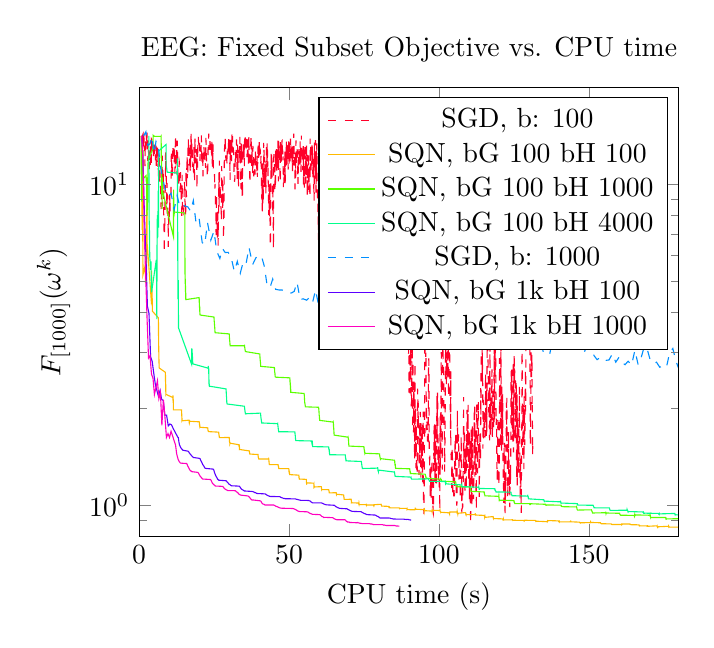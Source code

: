% This file was created by matplotlib v0.1.0.
% Copyright (c) 2010--2014, Nico Schlömer <nico.schloemer@gmail.com>
% All rights reserved.
% 
% The lastest updates can be retrieved from
% 
% https://github.com/nschloe/matplotlib2tikz
% 
% where you can also submit bug reports and leavecomments.
% 
\begin{tikzpicture}

\definecolor{color1}{rgb}{1,0.728,0}
\definecolor{color0}{rgb}{1,0,0.16}
\definecolor{color3}{rgb}{0,1,0.548}
\definecolor{color2}{rgb}{0.36,1,0}
\definecolor{color5}{rgb}{0.355,0,1}
\definecolor{color4}{rgb}{0,0.562,1}
\definecolor{color6}{rgb}{1,0,0.75}

\begin{axis}[
title={EEG: Fixed Subset Objective vs. CPU time},
xlabel={CPU time (s)},
ylabel={$F_{[1000]}(\omega^k)$},
xmin=0, xmax=180,
ymin=0.8, ymax=20,
ymode=log,
axis on top,
legend entries={{SGD, b: 100},{SQN, bG 100 bH 100},{SQN, bG 100 bH 1000},{SQN, bG 100 bH 4000},{SGD, b: 1000},{SQN, bG 1k bH 100},{SQN, bG 1k bH 1000}}
]
\addplot [color0, dashed]
coordinates {
(0.669,14.168)
(0.731,14.129)
(0.793,13.81)
(0.858,13.53)
(0.92,14.348)
(0.987,14.344)
(1.05,13.647)
(1.117,13.077)
(1.189,14.152)
(1.257,14.331)
(1.324,14.379)
(1.396,13.615)
(1.466,13.269)
(1.533,13.154)
(1.6,14.369)
(1.667,12.822)
(1.739,13.217)
(1.812,12.89)
(1.888,12.476)
(1.956,11.408)
(2.027,13.111)
(2.101,13.049)
(2.168,12.641)
(2.24,13.973)
(2.308,13.812)
(2.375,14.351)
(2.442,14.019)
(2.509,14.093)
(2.576,13.38)
(2.651,14.499)
(2.727,12.987)
(2.801,12.512)
(2.877,11.836)
(2.953,12.103)
(3.03,13.717)
(3.107,13.241)
(3.189,12.083)
(3.272,12.741)
(3.353,11.154)
(3.431,11.28)
(3.513,12.073)
(3.591,12.118)
(3.672,12.759)
(3.748,11.5)
(3.824,13.131)
(3.901,11.989)
(3.978,13.009)
(4.05,11.353)
(4.121,13.841)
(4.198,13.793)
(4.269,12.705)
(4.346,13.837)
(4.423,12.746)
(4.501,12.795)
(4.572,12.533)
(4.654,12.909)
(4.735,12.578)
(4.811,12.255)
(4.888,13.217)
(4.964,13.232)
(5.04,12.169)
(5.116,13.603)
(5.191,12.437)
(5.268,12.635)
(5.352,12.538)
(5.431,11.882)
(5.508,12.683)
(5.586,12.577)
(5.663,13.206)
(5.739,11.424)
(5.815,12.066)
(5.897,13.21)
(5.974,11.46)
(6.05,12.408)
(6.127,13.119)
(6.21,12.733)
(6.287,11.348)
(6.367,11.886)
(6.455,10.206)
(6.533,10.544)
(6.61,12.643)
(6.688,12.46)
(6.775,10.883)
(6.852,10.205)
(6.932,11.05)
(7.009,10.465)
(7.091,10.451)
(7.168,9.62)
(7.255,9.129)
(7.338,8.371)
(7.419,8.962)
(7.5,10.587)
(7.583,10.255)
(7.665,10.687)
(7.746,12.29)
(7.827,8.541)
(7.912,11.094)
(7.992,9.421)
(8.071,10.835)
(8.154,8.86)
(8.242,7.553)
(8.333,7.139)
(8.42,6.118)
(8.506,7.737)
(8.593,7.441)
(8.679,9.377)
(8.752,9.83)
(8.829,12.595)
(8.906,11.089)
(8.983,11.852)
(9.066,10.346)
(9.148,9.608)
(9.226,8.518)
(9.31,10.111)
(9.392,8.112)
(9.474,9.252)
(9.555,9.213)
(9.642,7.766)
(9.723,6.381)
(9.805,8.262)
(9.888,7.495)
(9.97,7.847)
(10.052,8.242)
(10.133,7.853)
(10.215,9.292)
(10.296,8.23)
(10.379,8.884)
(10.461,8.88)
(10.545,8.922)
(10.622,9.185)
(10.699,11.957)
(10.78,12.57)
(10.86,11.268)
(10.94,11.801)
(11.025,10.548)
(11.099,10.488)
(11.173,11.917)
(11.258,13.25)
(11.33,12.86)
(11.413,12.646)
(11.49,12.194)
(11.566,12.56)
(11.647,12.93)
(11.725,11.605)
(11.801,13.001)
(11.883,12.029)
(11.96,10.811)
(12.03,12.511)
(12.101,13.592)
(12.179,14.3)
(12.267,12.437)
(12.35,11.659)
(12.427,11.766)
(12.504,11.596)
(12.586,12.977)
(12.663,10.689)
(12.74,13.691)
(12.823,11.97)
(12.904,11.432)
(12.981,10.619)
(13.062,10.991)
(13.15,10.268)
(13.234,9.756)
(13.316,11.406)
(13.398,11.767)
(13.48,11.631)
(13.567,10.597)
(13.646,9.459)
(13.727,10.776)
(13.813,10.912)
(13.901,9.657)
(13.989,9.954)
(14.076,8.88)
(14.163,8.847)
(14.25,7.79)
(14.339,10.711)
(14.427,8.463)
(14.514,8.347)
(14.6,8.665)
(14.686,8.569)
(14.775,8.441)
(14.863,8.278)
(14.951,8.428)
(15.038,9.85)
(15.119,10.238)
(15.207,9.809)
(15.294,8.872)
(15.382,8.697)
(15.47,8.042)
(15.553,8.252)
(15.631,10.976)
(15.716,11.15)
(15.793,9.148)
(15.871,10.697)
(15.949,11.754)
(16.028,12.326)
(16.106,10.458)
(16.185,11.591)
(16.265,10.663)
(16.346,13.717)
(16.421,13.821)
(16.501,12.724)
(16.586,13.108)
(16.666,12.73)
(16.748,11.449)
(16.827,11.928)
(16.903,12.989)
(16.982,11.988)
(17.055,10.976)
(17.13,13.271)
(17.204,11.307)
(17.274,12.711)
(17.344,14.547)
(17.417,12.976)
(17.486,12.153)
(17.56,13.463)
(17.633,12.359)
(17.71,12.842)
(17.785,12.297)
(17.863,11.333)
(17.94,11.771)
(18.017,10.945)
(18.095,10.934)
(18.173,11.405)
(18.247,11.491)
(18.325,13.205)
(18.41,10.837)
(18.489,10.106)
(18.562,11.698)
(18.643,14.026)
(18.725,11.807)
(18.808,11.774)
(18.886,11.628)
(18.965,12.823)
(19.042,12.637)
(19.13,12.878)
(19.212,11.915)
(19.289,9.67)
(19.37,12.855)
(19.451,12.621)
(19.526,11.289)
(19.596,13.563)
(19.668,13.763)
(19.746,14.08)
(19.824,13.573)
(19.901,13.445)
(19.978,13.145)
(20.055,13.644)
(20.133,13.557)
(20.214,13.046)
(20.296,11.833)
(20.372,12.674)
(20.449,12.732)
(20.53,12.991)
(20.609,12.64)
(20.687,13.267)
(20.76,14.207)
(20.837,13.193)
(20.913,11.539)
(20.985,12.401)
(21.063,12.679)
(21.144,12.47)
(21.232,11.947)
(21.309,10.594)
(21.386,12.899)
(21.463,11.998)
(21.542,12.602)
(21.619,13.075)
(21.698,12.701)
(21.774,12.277)
(21.856,12.731)
(21.937,11.854)
(22.025,11.488)
(22.11,11.707)
(22.185,11.271)
(22.261,13.97)
(22.344,13.442)
(22.422,12.855)
(22.495,11.596)
(22.573,11.593)
(22.654,11.741)
(22.746,10.742)
(22.834,10.532)
(22.91,11.344)
(22.988,12.816)
(23.065,12.983)
(23.137,13.373)
(23.216,14.399)
(23.289,13.4)
(23.365,12.814)
(23.439,13.193)
(23.517,13.037)
(23.59,12.655)
(23.667,13.717)
(23.739,13.103)
(23.816,13.387)
(23.894,12.809)
(23.971,13.32)
(24.045,12.957)
(24.12,12.703)
(24.2,12.873)
(24.277,13.754)
(24.354,12.585)
(24.433,11.369)
(24.512,13.121)
(24.589,11.492)
(24.669,13.338)
(24.752,11.306)
(24.83,11.048)
(24.915,11.131)
(25.001,11.088)
(25.088,11.106)
(25.174,10.531)
(25.266,9.634)
(25.344,10.03)
(25.427,9.3)
(25.509,8.594)
(25.598,8.078)
(25.681,6.948)
(25.764,8.412)
(25.847,9.319)
(25.932,7.509)
(26.019,8.19)
(26.101,6.783)
(26.183,7.895)
(26.272,8.44)
(26.354,6.439)
(26.436,7.419)
(26.521,8.343)
(26.604,10.88)
(26.688,8.505)
(26.772,11.858)
(26.853,8.915)
(26.935,9.185)
(27.023,10.019)
(27.104,8.976)
(27.192,8.818)
(27.279,8.515)
(27.366,8.345)
(27.449,7.696)
(27.532,11.408)
(27.62,10.061)
(27.708,9.866)
(27.791,9.952)
(27.873,8.38)
(27.957,9.992)
(28.048,9.532)
(28.139,6.741)
(28.232,7.334)
(28.318,7.659)
(28.397,11.425)
(28.47,12.616)
(28.538,13.335)
(28.616,12.757)
(28.69,12.999)
(28.763,14.18)
(28.84,12.107)
(28.923,12.315)
(29.002,11.728)
(29.079,12.102)
(29.157,12.327)
(29.245,12.328)
(29.322,11.463)
(29.4,13.086)
(29.484,12.917)
(29.563,12.42)
(29.64,13.019)
(29.718,12.512)
(29.789,12.735)
(29.861,14.055)
(29.939,13.258)
(30.016,12.448)
(30.093,12.397)
(30.162,13.093)
(30.207,13.623)
(30.252,11.61)
(30.3,11.071)
(30.342,10.325)
(30.387,13.779)
(30.433,12.177)
(30.477,12.098)
(30.525,12.775)
(30.57,12.001)
(30.615,13.089)
(30.66,12.629)
(30.704,12.45)
(30.749,13.401)
(30.793,11.896)
(30.838,14.122)
(30.879,11.826)
(30.921,14.456)
(30.969,13.009)
(31.016,12.535)
(31.06,12.961)
(31.101,13.143)
(31.141,14.146)
(31.184,13.451)
(31.24,13.181)
(31.284,13.356)
(31.343,12.994)
(31.42,12.966)
(31.498,12.687)
(31.581,12.072)
(31.668,10.888)
(31.75,10.66)
(31.832,10.195)
(31.917,10.372)
(32.001,11.404)
(32.079,11.924)
(32.157,12.695)
(32.202,11.688)
(32.25,12.01)
(32.295,11.949)
(32.341,11.955)
(32.386,12.125)
(32.427,12.977)
(32.472,13.814)
(32.519,13.116)
(32.564,12.274)
(32.608,12.652)
(32.656,11.45)
(32.726,10.405)
(32.803,13.226)
(32.88,13.198)
(32.962,11.272)
(33.047,11.031)
(33.13,10.194)
(33.208,9.821)
(33.285,12.994)
(33.362,12.379)
(33.456,12.358)
(33.534,11.88)
(33.612,14.073)
(33.689,12.274)
(33.741,12.903)
(33.789,11.731)
(33.84,11.183)
(33.891,9.985)
(33.939,10.171)
(33.985,9.735)
(34.028,9.722)
(34.071,13.402)
(34.114,12.14)
(34.157,12.395)
(34.206,12.258)
(34.252,11.152)
(34.299,10.978)
(34.346,9.71)
(34.393,9.115)
(34.444,10.926)
(34.491,9.058)
(34.535,11.069)
(34.579,12.581)
(34.628,12.91)
(34.699,12.48)
(34.777,13.627)
(34.854,12.795)
(34.932,13.454)
(35.015,12.221)
(35.093,11.406)
(35.165,14.167)
(35.243,13.128)
(35.315,13.089)
(35.393,14.012)
(35.471,12.804)
(35.544,13.453)
(35.617,14.22)
(35.694,12.616)
(35.77,12.975)
(35.833,13.274)
(35.879,14.254)
(35.923,13.128)
(35.968,12.169)
(36.013,12.479)
(36.057,12.301)
(36.099,13.828)
(36.144,12.738)
(36.186,12.186)
(36.242,13.734)
(36.287,12.51)
(36.337,12.536)
(36.382,12.176)
(36.426,12.136)
(36.471,12.59)
(36.513,11.34)
(36.556,12.198)
(36.597,14.184)
(36.658,12.788)
(36.731,13.014)
(36.81,12.524)
(36.894,10.754)
(36.972,10.055)
(37.05,11.268)
(37.124,11.682)
(37.194,13.055)
(37.275,13.445)
(37.356,14.21)
(37.437,12.683)
(37.517,12.255)
(37.599,11.307)
(37.673,13.178)
(37.746,11.848)
(37.82,11.808)
(37.893,10.716)
(37.967,13.175)
(38.045,12.516)
(38.133,12.018)
(38.216,10.593)
(38.295,10.693)
(38.378,11.625)
(38.46,12.023)
(38.542,10.989)
(38.626,11.158)
(38.704,10.732)
(38.783,12.794)
(38.867,11.683)
(38.945,11.872)
(39.027,11.898)
(39.105,11.656)
(39.189,11.832)
(39.269,10.822)
(39.352,12.313)
(39.435,10.564)
(39.484,11.222)
(39.533,10.978)
(39.577,12.13)
(39.623,12.75)
(39.668,12.943)
(39.712,13.436)
(39.756,12.724)
(39.801,12.478)
(39.845,11.761)
(39.889,12.605)
(39.934,12.503)
(39.978,12.07)
(40.023,11.936)
(40.068,13.662)
(40.112,12.813)
(40.157,12.409)
(40.202,12.957)
(40.25,12.377)
(40.295,12.039)
(40.339,12.692)
(40.385,12.83)
(40.431,12.787)
(40.477,12.257)
(40.523,11.734)
(40.569,11.683)
(40.612,11.653)
(40.659,12.414)
(40.712,11.688)
(40.759,11.399)
(40.806,10.548)
(40.856,9.632)
(40.906,9.129)
(40.953,8.963)
(41.003,10.385)
(41.053,9.244)
(41.103,8.104)
(41.151,9.043)
(41.199,11.856)
(41.258,8.724)
(41.307,9.415)
(41.354,11.303)
(41.406,8.77)
(41.453,9.071)
(41.498,10.761)
(41.542,13.466)
(41.587,12.972)
(41.631,11.77)
(41.678,12.823)
(41.726,10.541)
(41.776,10.476)
(41.823,9.83)
(41.871,12.175)
(41.919,11.247)
(41.966,9.915)
(42.014,11.016)
(42.062,10.554)
(42.11,10.966)
(42.157,11.396)
(42.205,10.525)
(42.253,11.545)
(42.301,9.36)
(42.348,11.871)
(42.395,10.724)
(42.44,11.738)
(42.484,13.33)
(42.528,12.475)
(42.601,12.976)
(42.659,11.748)
(42.703,13.527)
(42.748,12.067)
(42.793,12.866)
(42.841,12.583)
(42.885,11.305)
(42.933,11.876)
(42.983,11.46)
(43.031,10.033)
(43.079,10.246)
(43.13,10.225)
(43.18,8.867)
(43.231,8.028)
(43.286,10.013)
(43.337,8.905)
(43.387,8.265)
(43.438,8.585)
(43.489,7.941)
(43.538,7.775)
(43.589,10.048)
(43.639,9.172)
(43.693,7.238)
(43.746,6.685)
(43.796,6.418)
(43.847,6.905)
(43.895,8.99)
(43.942,11.055)
(43.989,10.283)
(44.036,12.513)
(44.083,11.037)
(44.13,10.676)
(44.175,12.199)
(44.222,12.352)
(44.269,10.495)
(44.318,11.868)
(44.364,10.639)
(44.412,10.097)
(44.461,9.791)
(44.509,8.529)
(44.557,8.067)
(44.607,9.523)
(44.657,8.643)
(44.71,8.037)
(44.762,7.356)
(44.812,6.301)
(44.859,10.321)
(44.903,12.215)
(44.947,11.433)
(44.992,12.426)
(45.039,11.763)
(45.088,11.743)
(45.136,11.68)
(45.183,11.25)
(45.244,11.182)
(45.293,9.826)
(45.339,9.461)
(45.386,11.482)
(45.433,9.727)
(45.48,10.085)
(45.524,11.841)
(45.569,12.77)
(45.613,11.602)
(45.658,12.441)
(45.705,12.966)
(45.75,12.071)
(45.794,11.838)
(45.838,12.893)
(45.886,11.198)
(45.93,10.827)
(45.977,12.786)
(46.022,11.868)
(46.066,12.186)
(46.114,12.675)
(46.159,11.727)
(46.203,12.495)
(46.264,11.871)
(46.308,13.697)
(46.354,11.262)
(46.402,13.209)
(46.448,10.216)
(46.492,11.744)
(46.537,13.974)
(46.581,12.745)
(46.626,12.355)
(46.67,12.246)
(46.715,12.9)
(46.759,13.277)
(46.806,12.488)
(46.857,12.003)
(46.904,11.917)
(46.95,10.891)
(47.0,10.457)
(47.047,10.169)
(47.092,10.512)
(47.136,13.538)
(47.181,12.386)
(47.232,13.65)
(47.277,12.847)
(47.322,12.023)
(47.369,13.119)
(47.417,12.007)
(47.461,11.622)
(47.505,13.467)
(47.55,12.375)
(47.591,12.879)
(47.631,13.656)
(47.676,13.676)
(47.72,12.472)
(47.765,13.491)
(47.809,12.29)
(47.853,12.858)
(47.897,12.412)
(47.941,12.804)
(47.989,11.887)
(48.035,12.234)
(48.083,10.473)
(48.129,9.803)
(48.175,10.528)
(48.221,11.21)
(48.27,10.428)
(48.316,10.469)
(48.359,10.104)
(48.405,10.86)
(48.451,10.835)
(48.495,9.827)
(48.539,12.18)
(48.583,10.814)
(48.63,12.73)
(48.677,11.637)
(48.724,10.03)
(48.771,11.422)
(48.814,11.877)
(48.858,12.373)
(48.903,11.809)
(48.948,11.919)
(48.992,13.08)
(49.037,12.954)
(49.082,11.46)
(49.127,13.49)
(49.169,13.59)
(49.215,13.18)
(49.259,12.777)
(49.304,13.304)
(49.349,13.12)
(49.393,11.563)
(49.438,13.5)
(49.483,12.376)
(49.528,13.059)
(49.573,12.986)
(49.617,12.789)
(49.665,12.106)
(49.712,11.126)
(49.757,11.319)
(49.805,12.775)
(49.849,12.498)
(49.895,13.627)
(49.939,12.641)
(49.984,13.304)
(50.028,11.353)
(50.072,11.888)
(50.117,11.952)
(50.159,13.5)
(50.207,12.93)
(50.249,13.346)
(50.293,11.805)
(50.337,11.749)
(50.381,12.318)
(50.425,12.597)
(50.47,13.079)
(50.514,13.884)
(50.558,12.535)
(50.606,12.319)
(50.651,11.748)
(50.695,13.248)
(50.74,12.061)
(50.784,12.951)
(50.829,12.901)
(50.873,12.577)
(50.921,13.089)
(50.969,12.372)
(51.014,12.042)
(51.062,12.634)
(51.113,11.367)
(51.157,10.997)
(51.203,12.321)
(51.263,13.182)
(51.309,12.039)
(51.354,12.503)
(51.401,11.87)
(51.449,11.528)
(51.491,11.459)
(51.533,13.704)
(51.577,14.4)
(51.625,14.309)
(51.669,13.134)
(51.714,12.234)
(51.762,12.474)
(51.809,11.591)
(51.856,11.567)
(51.906,11.709)
(51.957,10.901)
(52.001,9.653)
(52.047,10.972)
(52.093,10.876)
(52.135,11.601)
(52.178,12.592)
(52.224,10.471)
(52.267,11.13)
(52.31,13.392)
(52.356,13.722)
(52.4,12.064)
(52.444,11.464)
(52.491,12.303)
(52.535,11.658)
(52.576,12.444)
(52.621,12.842)
(52.665,12.795)
(52.712,13.041)
(52.757,12.061)
(52.802,12.793)
(52.846,12.422)
(52.894,11.176)
(52.945,10.709)
(52.99,10.03)
(53.039,12.045)
(53.088,10.821)
(53.134,11.107)
(53.181,11.754)
(53.225,11.792)
(53.27,12.89)
(53.314,12.71)
(53.358,12.382)
(53.402,13.046)
(53.446,12.909)
(53.494,12.906)
(53.538,11.764)
(53.582,12.096)
(53.627,12.6)
(53.671,11.515)
(53.715,13.629)
(53.76,12.678)
(53.805,12.462)
(53.85,12.87)
(53.897,13.097)
(53.945,12.312)
(53.993,10.941)
(54.037,11.665)
(54.079,13.102)
(54.12,14.203)
(54.165,13.446)
(54.213,12.977)
(54.263,12.358)
(54.308,12.44)
(54.352,12.153)
(54.402,12.675)
(54.447,12.186)
(54.492,11.807)
(54.536,12.6)
(54.58,11.141)
(54.628,11.067)
(54.672,12.961)
(54.716,11.877)
(54.759,13.174)
(54.806,11.183)
(54.853,10.0)
(54.898,10.635)
(54.943,13.161)
(54.988,12.284)
(55.036,11.321)
(55.084,10.044)
(55.132,9.765)
(55.179,10.498)
(55.226,11.766)
(55.271,12.157)
(55.318,13.27)
(55.365,11.155)
(55.409,10.096)
(55.459,11.994)
(55.506,10.628)
(55.553,10.065)
(55.597,10.748)
(55.644,12.46)
(55.691,10.704)
(55.738,10.983)
(55.782,10.606)
(55.826,13.533)
(55.87,12.303)
(55.916,12.308)
(55.962,11.221)
(56.008,10.679)
(56.054,9.77)
(56.097,9.216)
(56.143,12.356)
(56.189,11.233)
(56.251,10.078)
(56.301,10.013)
(56.348,9.608)
(56.395,9.831)
(56.442,9.823)
(56.486,11.64)
(56.533,12.608)
(56.579,10.742)
(56.627,11.323)
(56.675,10.674)
(56.726,10.341)
(56.774,9.46)
(56.822,11.479)
(56.867,11.214)
(56.918,11.338)
(56.969,10.115)
(57.014,9.142)
(57.058,13.899)
(57.106,11.169)
(57.15,11.223)
(57.195,12.739)
(57.24,13.226)
(57.285,12.248)
(57.33,11.368)
(57.375,11.062)
(57.42,12.507)
(57.466,12.821)
(57.514,11.907)
(57.559,11.439)
(57.604,12.494)
(57.652,12.817)
(57.697,13.454)
(57.741,12.61)
(57.788,13.23)
(57.833,11.465)
(57.881,12.755)
(57.928,10.788)
(57.975,12.201)
(58.023,10.523)
(58.07,11.533)
(58.118,10.667)
(58.165,11.8)
(58.215,11.02)
(58.266,9.765)
(58.316,9.35)
(58.366,8.896)
(58.411,9.427)
(58.455,13.709)
(58.502,11.789)
(58.546,12.321)
(58.591,11.605)
(58.638,12.232)
(58.685,11.524)
(58.733,11.826)
(58.778,10.41)
(58.823,13.746)
(58.871,12.099)
(58.919,11.342)
(58.97,10.211)
(59.021,9.425)
(59.066,9.959)
(59.111,12.722)
(59.159,11.796)
(59.204,10.258)
(59.252,13.417)
(59.3,12.2)
(59.347,12.327)
(59.395,10.418)
(59.445,9.546)
(59.495,8.799)
(59.546,9.245)
(59.597,9.42)
(59.647,7.976)
(59.7,8.087)
(59.749,7.7)
(59.798,6.718)
(59.847,8.916)
(59.896,8.153)
(59.942,7.775)
(59.988,11.071)
(60.034,10.853)
(60.084,10.598)
(60.134,8.679)
(60.185,8.817)
(60.236,6.267)
(60.286,10.146)
(60.336,8.958)
(60.386,8.08)
(60.437,9.02)
(60.485,10.017)
(60.533,9.281)
(60.582,12.009)
(60.633,10.55)
(60.684,9.739)
(60.732,9.78)
(60.784,9.163)
(60.834,8.643)
(60.884,8.923)
(60.933,8.321)
(60.983,7.726)
(61.046,8.819)
(61.12,9.699)
(61.195,10.804)
(61.277,10.589)
(61.358,12.948)
(61.434,11.702)
(61.514,13.121)
(61.596,12.734)
(61.681,12.181)
(61.761,11.638)
(61.833,13.04)
(61.895,11.95)
(61.984,10.991)
(62.068,10.477)
(62.15,10.451)
(62.234,9.778)
(62.316,11.106)
(62.394,9.867)
(62.479,11.848)
(62.563,10.915)
(62.635,12.286)
(62.704,13.438)
(62.779,12.488)
(62.855,13.814)
(62.942,12.594)
(63.028,11.71)
(63.116,10.836)
(63.202,11.422)
(63.286,11.356)
(63.364,11.071)
(63.442,10.839)
(63.516,11.78)
(63.594,12.675)
(63.667,10.532)
(63.747,12.595)
(63.826,11.728)
(63.903,12.387)
(63.982,12.051)
(64.057,11.083)
(64.126,12.926)
(64.196,13.149)
(64.269,13.56)
(64.343,11.951)
(64.421,11.486)
(64.497,11.394)
(64.571,13.073)
(64.655,12.287)
(64.73,11.605)
(64.804,12.125)
(64.877,12.073)
(64.95,11.345)
(65.024,12.52)
(65.104,12.314)
(65.188,10.967)
(65.262,9.615)
(65.342,12.097)
(65.417,10.412)
(65.491,13.178)
(65.565,12.168)
(65.639,12.89)
(65.716,13.604)
(65.791,12.214)
(65.87,12.5)
(65.949,11.504)
(66.028,11.551)
(66.106,11.656)
(66.189,10.727)
(66.273,10.53)
(66.36,8.763)
(66.452,9.359)
(66.543,7.889)
(66.64,7.746)
(66.734,8.165)
(66.818,8.332)
(66.896,9.089)
(66.974,11.562)
(67.053,10.137)
(67.127,11.125)
(67.206,11.868)
(67.279,10.793)
(67.351,12.365)
(67.425,14.065)
(67.499,13.752)
(67.572,12.169)
(67.645,13.242)
(67.724,12.891)
(67.803,12.888)
(67.876,12.156)
(67.95,14.229)
(68.03,12.708)
(68.109,11.107)
(68.183,12.059)
(68.258,12.771)
(68.332,13.905)
(68.41,13.106)
(68.488,11.887)
(68.567,11.303)
(68.65,12.101)
(68.729,11.22)
(68.812,11.219)
(68.89,10.029)
(68.974,9.626)
(69.053,9.328)
(69.138,8.647)
(69.223,9.093)
(69.306,8.98)
(69.385,9.712)
(69.458,11.904)
(69.532,13.084)
(69.606,10.809)
(69.674,13.018)
(69.749,12.804)
(69.822,12.635)
(69.904,12.95)
(69.991,11.396)
(70.082,11.184)
(70.169,9.711)
(70.255,10.831)
(70.329,10.427)
(70.408,12.414)
(70.482,10.576)
(70.556,12.193)
(70.634,11.13)
(70.707,10.465)
(70.786,12.012)
(70.866,10.1)
(70.945,10.709)
(71.029,9.458)
(71.113,8.89)
(71.197,8.703)
(71.281,9.255)
(71.364,8.243)
(71.447,7.981)
(71.533,7.727)
(71.611,9.324)
(71.69,10.01)
(71.773,7.678)
(71.856,7.238)
(71.934,8.81)
(72.012,8.834)
(72.097,9.362)
(72.181,8.41)
(72.27,9.088)
(72.353,8.41)
(72.427,10.006)
(72.5,12.866)
(72.573,11.907)
(72.646,12.14)
(72.727,12.115)
(72.805,10.949)
(72.879,10.899)
(72.953,10.743)
(73.032,12.596)
(73.11,11.416)
(73.184,10.524)
(73.257,13.571)
(73.332,12.726)
(73.419,11.955)
(73.5,10.704)
(73.581,12.722)
(73.662,12.263)
(73.74,12.794)
(73.813,13.431)
(73.887,13.558)
(73.96,12.407)
(74.034,12.424)
(74.107,12.407)
(74.181,12.635)
(74.26,13.095)
(74.339,11.684)
(74.42,10.762)
(74.499,10.454)
(74.582,10.357)
(74.661,8.884)
(74.745,9.056)
(74.833,9.175)
(74.916,8.1)
(75.002,8.516)
(75.085,8.252)
(75.169,8.423)
(75.253,8.386)
(75.332,7.757)
(75.415,9.041)
(75.493,9.212)
(75.571,8.208)
(75.656,9.61)
(75.74,9.217)
(75.824,8.362)
(75.907,8.026)
(75.987,10.594)
(76.07,8.161)
(76.154,6.623)
(76.24,8.101)
(76.323,6.419)
(76.406,8.716)
(76.495,8.13)
(76.573,7.006)
(76.656,10.462)
(76.74,9.101)
(76.823,9.967)
(76.916,8.994)
(77.008,6.174)
(77.102,5.788)
(77.195,6.197)
(77.284,6.558)
(77.366,8.372)
(77.449,10.205)
(77.533,11.024)
(77.612,10.715)
(77.693,13.976)
(77.774,13.735)
(77.857,11.733)
(77.939,12.284)
(78.021,11.738)
(78.105,10.245)
(78.195,10.199)
(78.285,9.324)
(78.368,8.629)
(78.451,10.456)
(78.54,10.131)
(78.628,8.672)
(78.707,8.709)
(78.786,10.541)
(78.865,10.321)
(78.939,11.646)
(79.017,12.831)
(79.091,11.678)
(79.163,13.019)
(79.232,13.67)
(79.302,13.604)
(79.381,14.104)
(79.453,13.726)
(79.531,12.496)
(79.609,11.296)
(79.686,13.154)
(79.767,11.953)
(79.843,12.126)
(79.92,12.487)
(79.997,12.675)
(80.075,12.56)
(80.156,12.217)
(80.23,12.464)
(80.305,13.958)
(80.381,11.573)
(80.455,12.962)
(80.528,12.07)
(80.602,12.279)
(80.671,13.109)
(80.745,13.809)
(80.818,13.324)
(80.891,12.819)
(80.967,13.602)
(81.041,13.316)
(81.115,12.682)
(81.19,12.584)
(81.266,13.162)
(81.34,12.144)
(81.408,12.742)
(81.477,13.011)
(81.552,14.257)
(81.632,12.504)
(81.711,12.069)
(81.784,11.466)
(81.858,13.383)
(81.932,12.319)
(82.006,13.776)
(82.085,12.92)
(82.161,12.541)
(82.245,12.144)
(82.329,11.757)
(82.413,10.659)
(82.489,9.745)
(82.571,11.967)
(82.647,11.101)
(82.722,13.658)
(82.803,12.995)
(82.884,12.739)
(82.966,11.551)
(83.047,12.094)
(83.125,12.042)
(83.198,14.058)
(83.278,11.777)
(83.361,11.819)
(83.443,12.316)
(83.537,11.995)
(83.615,11.726)
(83.692,12.627)
(83.769,13.363)
(83.847,12.317)
(83.931,11.513)
(84.014,11.617)
(84.098,11.113)
(84.182,11.5)
(84.272,10.275)
(84.354,10.093)
(84.436,10.56)
(84.513,11.748)
(84.59,12.779)
(84.668,12.641)
(84.745,12.372)
(84.827,11.857)
(84.908,11.442)
(84.991,11.786)
(85.07,11.428)
(85.149,12.161)
(85.227,13.265)
(85.305,13.08)
(85.383,13.442)
(85.46,12.819)
(85.541,12.518)
(85.622,11.101)
(85.704,11.087)
(85.793,10.881)
(85.876,10.198)
(85.958,11.127)
(86.035,10.479)
(86.117,12.465)
(86.2,11.186)
(86.269,10.697)
(86.316,12.077)
(86.363,10.963)
(86.41,11.296)
(86.454,12.705)
(86.501,12.257)
(86.549,11.126)
(86.596,12.257)
(86.644,10.422)
(86.695,10.955)
(86.742,9.295)
(86.792,10.131)
(86.839,9.325)
(86.889,11.33)
(86.936,9.806)
(86.983,10.269)
(87.034,10.022)
(87.084,8.936)
(87.132,7.888)
(87.18,10.919)
(87.241,12.194)
(87.292,10.478)
(87.343,9.432)
(87.394,8.607)
(87.444,8.094)
(87.494,9.037)
(87.545,7.853)
(87.595,8.32)
(87.646,9.077)
(87.703,8.922)
(87.786,6.267)
(87.869,8.768)
(87.952,8.681)
(88.04,7.167)
(88.126,7.885)
(88.209,8.59)
(88.293,7.813)
(88.376,7.962)
(88.464,7.161)
(88.552,6.079)
(88.631,4.404)
(88.684,5.642)
(88.736,5.304)
(88.787,5.149)
(88.836,5.945)
(88.888,5.127)
(88.939,4.835)
(88.991,4.805)
(89.04,4.419)
(89.094,5.784)
(89.151,5.114)
(89.205,4.314)
(89.261,4.975)
(89.318,4.382)
(89.373,4.058)
(89.429,3.864)
(89.482,3.394)
(89.535,6.088)
(89.588,4.314)
(89.641,4.564)
(89.697,3.472)
(89.754,3.113)
(89.809,3.051)
(89.866,2.947)
(89.922,3.124)
(89.977,2.928)
(90.033,2.241)
(90.089,2.477)
(90.145,2.614)
(90.201,4.048)
(90.258,3.97)
(90.317,2.231)
(90.373,2.765)
(90.429,3.002)
(90.486,2.553)
(90.542,2.912)
(90.6,3.482)
(90.656,2.389)
(90.715,2.223)
(90.774,2.031)
(90.83,2.101)
(90.886,2.024)
(90.942,2.571)
(90.999,2.854)
(91.055,3.196)
(91.111,3.053)
(91.171,2.353)
(91.242,1.725)
(91.307,2.797)
(91.363,2.766)
(91.422,2.403)
(91.481,1.913)
(91.541,1.686)
(91.6,2.283)
(91.659,1.898)
(91.716,2.429)
(91.775,1.968)
(91.835,1.701)
(91.894,1.387)
(91.95,2.251)
(92.006,2.787)
(92.065,1.648)
(92.124,1.489)
(92.182,2.025)
(92.242,1.858)
(92.304,1.305)
(92.364,1.686)
(92.423,1.777)
(92.485,1.47)
(92.546,1.3)
(92.603,1.258)
(92.664,1.385)
(92.725,1.389)
(92.782,1.273)
(92.839,1.595)
(92.898,2.309)
(92.957,2.239)
(93.016,1.872)
(93.076,2.109)
(93.135,2.013)
(93.194,1.719)
(93.254,1.799)
(93.313,1.535)
(93.375,1.243)
(93.437,1.368)
(93.497,1.489)
(93.557,1.737)
(93.616,1.421)
(93.675,1.714)
(93.733,1.458)
(93.792,1.954)
(93.854,1.51)
(93.915,1.368)
(93.974,1.219)
(94.033,1.797)
(94.095,1.753)
(94.155,1.309)
(94.214,1.308)
(94.274,1.513)
(94.332,1.777)
(94.391,1.714)
(94.45,1.642)
(94.508,1.42)
(94.57,1.18)
(94.629,1.835)
(94.689,1.642)
(94.748,1.956)
(94.81,1.204)
(94.872,1.003)
(94.935,0.98)
(94.994,0.938)
(95.056,1.118)
(95.118,1.137)
(95.176,1.569)
(95.233,2.418)
(95.289,4.369)
(95.346,3.003)
(95.402,3.042)
(95.455,3.975)
(95.511,3.81)
(95.567,4.013)
(95.624,2.897)
(95.683,3.015)
(95.742,1.729)
(95.801,1.738)
(95.86,2.178)
(95.918,1.858)
(95.977,1.892)
(96.036,1.823)
(96.095,1.734)
(96.154,1.581)
(96.221,1.704)
(96.323,1.688)
(96.423,1.526)
(96.518,2.575)
(96.614,2.87)
(96.675,2.717)
(96.735,1.653)
(96.797,1.472)
(96.855,1.449)
(96.915,1.32)
(96.977,1.427)
(97.039,1.181)
(97.101,1.045)
(97.163,1.315)
(97.226,1.144)
(97.289,1.217)
(97.348,1.317)
(97.406,1.053)
(97.465,1.206)
(97.527,1.144)
(97.589,1.201)
(97.652,1.095)
(97.714,1.394)
(97.777,1.16)
(97.84,1.089)
(97.906,1.008)
(97.967,1.033)
(98.029,0.999)
(98.09,0.949)
(98.152,0.943)
(98.214,1.065)
(98.273,1.456)
(98.332,1.392)
(98.391,1.776)
(98.453,1.722)
(98.512,1.443)
(98.572,1.784)
(98.634,1.352)
(98.694,1.177)
(98.756,1.567)
(98.816,1.247)
(98.876,1.797)
(98.935,1.191)
(98.998,1.14)
(99.06,1.251)
(99.123,1.181)
(99.186,1.265)
(99.254,1.168)
(99.314,2.216)
(99.373,1.57)
(99.432,1.817)
(99.491,2.117)
(99.55,2.242)
(99.608,2.051)
(99.667,1.346)
(99.726,1.617)
(99.788,1.475)
(99.849,1.186)
(99.912,1.524)
(99.97,1.415)
(100.027,1.4)
(100.087,1.248)
(100.147,1.108)
(100.207,1.111)
(100.27,0.976)
(100.329,0.967)
(100.389,1.894)
(100.444,1.28)
(100.504,1.709)
(100.563,1.931)
(100.627,1.419)
(100.686,1.72)
(100.742,2.954)
(100.798,2.999)
(100.857,2.119)
(100.916,1.784)
(100.975,1.774)
(101.038,1.486)
(101.097,1.321)
(101.156,1.29)
(101.216,2.46)
(101.314,3.151)
(101.41,2.862)
(101.512,2.863)
(101.614,2.501)
(101.716,1.724)
(101.818,1.736)
(101.921,1.272)
(102.023,1.582)
(102.121,2.131)
(102.214,3.282)
(102.312,2.882)
(102.405,2.445)
(102.498,2.385)
(102.596,2.857)
(102.691,2.457)
(102.784,3.93)
(102.877,3.165)
(102.971,2.491)
(103.063,3.094)
(103.124,3.578)
(103.183,2.305)
(103.24,2.174)
(103.323,2.545)
(103.425,2.906)
(103.527,3.251)
(103.635,3.198)
(103.736,1.994)
(103.834,1.979)
(103.898,1.62)
(103.958,2.611)
(104.017,1.476)
(104.076,1.409)
(104.135,1.381)
(104.194,1.476)
(104.257,1.129)
(104.317,1.185)
(104.376,1.413)
(104.438,1.52)
(104.5,1.455)
(104.561,1.284)
(104.626,1.097)
(104.728,1.11)
(104.831,1.289)
(104.934,1.065)
(105.038,1.13)
(105.14,1.065)
(105.237,1.087)
(105.335,1.612)
(105.438,1.568)
(105.536,1.312)
(105.641,1.702)
(105.748,1.057)
(105.855,1.04)
(105.957,0.997)
(106.055,1.023)
(106.153,1.974)
(106.261,1.562)
(106.368,1.581)
(106.471,1.587)
(106.574,1.661)
(106.683,1.2)
(106.79,1.475)
(106.896,1.4)
(107.006,1.266)
(107.116,1.047)
(107.223,1.23)
(107.325,1.319)
(107.428,1.642)
(107.536,1.296)
(107.643,0.944)
(107.752,1.154)
(107.861,0.982)
(107.968,0.989)
(108.051,1.232)
(108.114,1.277)
(108.173,1.179)
(108.234,2.171)
(108.293,1.679)
(108.354,1.307)
(108.413,1.721)
(108.472,1.65)
(108.534,1.532)
(108.592,1.284)
(108.654,1.163)
(108.713,1.092)
(108.771,1.286)
(108.833,1.501)
(108.895,1.381)
(108.958,1.49)
(109.017,1.258)
(109.077,1.655)
(109.14,1.114)
(109.2,1.47)
(109.263,1.664)
(109.323,1.412)
(109.382,1.983)
(109.442,1.767)
(109.501,1.931)
(109.561,1.831)
(109.62,1.306)
(109.68,1.457)
(109.74,2.055)
(109.8,1.479)
(109.879,1.4)
(109.936,1.18)
(109.994,1.572)
(110.051,1.699)
(110.112,1.714)
(110.174,1.044)
(110.234,1.286)
(110.293,1.399)
(110.353,1.607)
(110.415,1.564)
(110.477,0.999)
(110.539,0.943)
(110.598,0.874)
(110.658,1.458)
(110.717,1.367)
(110.776,1.72)
(110.839,1.123)
(110.901,1.025)
(110.964,1.057)
(111.023,0.988)
(111.086,1.416)
(111.145,1.771)
(111.21,1.268)
(111.284,1.137)
(111.347,1.449)
(111.41,1.13)
(111.475,1.212)
(111.537,1.044)
(111.599,1.092)
(111.658,1.176)
(111.716,1.822)
(111.775,1.94)
(111.834,1.439)
(111.893,2.051)
(111.953,2.01)
(112.013,1.226)
(112.072,1.707)
(112.132,1.525)
(112.192,1.296)
(112.253,1.712)
(112.316,1.729)
(112.378,1.07)
(112.439,1.138)
(112.499,0.962)
(112.558,1.822)
(112.618,2.056)
(112.677,1.784)
(112.736,1.894)
(112.796,1.762)
(112.855,1.302)
(112.914,1.257)
(112.973,1.534)
(113.032,1.894)
(113.091,1.892)
(113.15,2.093)
(113.209,1.446)
(113.272,1.451)
(113.334,1.337)
(113.397,1.263)
(113.46,1.061)
(113.523,1.212)
(113.586,1.329)
(113.647,1.667)
(113.705,1.38)
(113.763,1.63)
(113.821,1.655)
(113.878,1.361)
(113.936,2.317)
(113.995,1.787)
(114.052,2.489)
(114.105,3.452)
(114.158,6.181)
(114.214,4.641)
(114.271,3.293)
(114.328,4.29)
(114.384,3.314)
(114.44,2.477)
(114.499,2.984)
(114.558,2.424)
(114.617,2.395)
(114.677,1.499)
(114.735,1.679)
(114.794,1.584)
(114.853,2.128)
(114.914,1.609)
(114.973,1.641)
(115.032,1.88)
(115.092,1.844)
(115.151,1.946)
(115.211,1.763)
(115.268,1.776)
(115.328,1.656)
(115.388,1.628)
(115.446,1.782)
(115.502,2.169)
(115.558,2.577)
(115.617,1.982)
(115.676,1.902)
(115.735,1.819)
(115.795,1.871)
(115.855,1.645)
(115.914,2.295)
(115.974,1.689)
(116.031,2.161)
(116.088,3.53)
(116.143,3.315)
(116.2,3.057)
(116.297,3.34)
(116.398,2.764)
(116.5,2.405)
(116.597,1.948)
(116.665,2.34)
(116.725,2.476)
(116.784,1.746)
(116.844,1.791)
(116.903,1.593)
(116.96,2.204)
(117.017,4.017)
(117.077,2.389)
(117.137,1.653)
(117.197,1.914)
(117.296,2.142)
(117.396,1.717)
(117.492,2.357)
(117.598,2.062)
(117.702,2.648)
(117.804,1.648)
(117.906,1.623)
(118.012,2.27)
(118.114,2.16)
(118.19,1.703)
(118.251,1.78)
(118.311,2.067)
(118.368,1.814)
(118.426,3.734)
(118.486,2.254)
(118.545,1.852)
(118.601,2.391)
(118.658,3.163)
(118.714,3.304)
(118.769,2.514)
(118.825,3.489)
(118.882,3.937)
(118.939,3.639)
(118.999,2.476)
(119.059,1.968)
(119.119,1.778)
(119.179,1.859)
(119.241,1.817)
(119.301,1.489)
(119.362,1.296)
(119.424,1.331)
(119.486,1.171)
(119.545,1.263)
(119.605,1.662)
(119.665,1.807)
(119.725,1.884)
(119.788,1.602)
(119.851,1.164)
(119.913,1.298)
(119.974,1.236)
(120.036,1.15)
(120.095,1.219)
(120.151,1.728)
(120.21,2.874)
(120.267,2.607)
(120.325,1.936)
(120.385,2.302)
(120.445,1.966)
(120.505,1.506)
(120.564,1.629)
(120.619,2.291)
(120.673,3.611)
(120.731,2.48)
(120.788,2.031)
(120.845,1.717)
(120.905,1.471)
(120.966,1.523)
(121.025,2.341)
(121.085,1.726)
(121.144,1.588)
(121.204,1.677)
(121.278,2.213)
(121.338,1.556)
(121.397,1.353)
(121.459,1.193)
(121.521,1.205)
(121.58,1.092)
(121.643,1.016)
(121.705,1.129)
(121.766,1.517)
(121.825,1.165)
(121.884,1.563)
(121.945,1.439)
(122.006,1.087)
(122.07,0.944)
(122.133,1.085)
(122.196,1.229)
(122.257,1.053)
(122.321,1.497)
(122.38,1.468)
(122.44,1.981)
(122.499,1.851)
(122.558,2.088)
(122.618,1.573)
(122.677,2.161)
(122.736,1.693)
(122.799,1.567)
(122.859,1.283)
(122.922,1.066)
(122.982,1.162)
(123.045,1.08)
(123.105,1.359)
(123.163,1.301)
(123.224,1.692)
(123.283,1.243)
(123.342,1.43)
(123.401,1.285)
(123.465,1.123)
(123.527,1.297)
(123.589,1.102)
(123.651,0.985)
(123.714,1.174)
(123.777,1.153)
(123.84,1.294)
(123.899,1.193)
(123.959,1.484)
(124.016,1.669)
(124.072,2.622)
(124.128,2.267)
(124.188,2.555)
(124.246,1.777)
(124.306,2.681)
(124.367,2.273)
(124.427,1.736)
(124.485,1.597)
(124.539,2.117)
(124.596,2.065)
(124.653,1.708)
(124.71,1.579)
(124.765,2.798)
(124.824,2.661)
(124.884,1.46)
(124.943,1.869)
(125.003,1.62)
(125.06,2.729)
(125.117,2.978)
(125.174,2.61)
(125.233,2.371)
(125.29,2.623)
(125.35,2.611)
(125.409,2.523)
(125.468,1.595)
(125.528,1.886)
(125.588,2.44)
(125.644,2.333)
(125.704,1.872)
(125.764,2.453)
(125.823,2.243)
(125.885,1.434)
(125.945,1.199)
(126.004,1.97)
(126.064,2.238)
(126.124,1.152)
(126.184,1.969)
(126.26,2.039)
(126.322,1.504)
(126.381,1.378)
(126.439,1.812)
(126.498,1.304)
(126.56,1.352)
(126.619,1.234)
(126.679,1.714)
(126.739,1.789)
(126.799,1.817)
(126.86,2.336)
(126.92,1.915)
(126.979,1.594)
(127.042,1.281)
(127.105,1.091)
(127.164,1.098)
(127.227,1.42)
(127.29,1.232)
(127.353,1.118)
(127.415,1.031)
(127.477,0.946)
(127.539,1.275)
(127.599,1.44)
(127.656,1.82)
(127.716,3.845)
(127.771,3.012)
(127.828,2.231)
(127.886,1.75)
(127.945,1.434)
(128.004,1.702)
(128.064,2.055)
(128.121,1.767)
(128.181,2.009)
(128.241,1.852)
(128.3,1.731)
(128.359,1.296)
(128.417,2.231)
(128.474,1.746)
(128.531,2.009)
(128.588,1.769)
(128.646,1.538)
(128.745,1.718)
(128.844,2.67)
(128.938,1.961)
(129.027,3.367)
(129.115,6.264)
(129.204,4.961)
(129.292,5.138)
(129.382,6.666)
(129.466,5.624)
(129.554,6.206)
(129.642,5.244)
(129.737,5.195)
(129.827,4.32)
(129.916,5.032)
(130.007,5.417)
(130.074,4.855)
(130.131,3.799)
(130.187,3.396)
(130.244,3.523)
(130.3,3.192)
(130.361,2.887)
(130.421,2.313)
(130.484,1.565)
(130.545,1.539)
(130.605,1.863)
(130.663,2.294)
(130.716,3.041)
(130.769,4.89)
(130.823,3.25)
(130.879,4.366)
(130.935,2.508)
(130.992,2.948)
(131.048,2.734)
(131.109,1.991)
(131.169,2.051)
(131.249,1.442)
(131.309,1.537)

};
\addplot [color1]
coordinates {
(0.765,14.168)
(0.841,10.553)
(0.917,8.878)
(0.993,7.787)
(1.069,7.202)
(1.117,9.671)
(1.161,10.651)
(1.207,7.375)
(1.257,6.135)
(1.306,5.23)
(2.029,5.589)
(2.11,4.927)
(2.196,5.506)
(2.278,4.97)
(2.36,5.948)
(2.437,4.961)
(2.515,6.618)
(2.592,9.172)
(2.67,6.529)
(2.753,6.444)
(4.145,4.227)
(4.178,5.385)
(4.21,5.064)
(4.243,4.885)
(4.275,4.732)
(4.308,4.601)
(4.34,4.488)
(4.373,4.398)
(4.405,4.169)
(4.438,4.023)
(6.434,3.839)
(6.466,3.63)
(6.499,3.264)
(6.531,3.157)
(6.564,3.024)
(6.596,2.927)
(6.629,2.814)
(6.661,2.755)
(6.694,2.682)
(6.726,2.676)
(8.771,2.595)
(8.792,2.533)
(8.812,2.453)
(8.832,2.408)
(8.852,2.378)
(8.872,2.377)
(8.892,2.311)
(8.912,2.241)
(8.932,2.213)
(8.952,2.215)
(11.266,2.165)
(11.287,2.2)
(11.308,2.169)
(11.328,2.116)
(11.349,2.083)
(11.369,2.124)
(11.389,2.135)
(11.41,2.094)
(11.43,1.992)
(11.45,1.981)
(14.146,1.982)
(14.167,1.962)
(14.187,1.916)
(14.207,1.912)
(14.228,1.897)
(14.248,1.896)
(14.268,1.865)
(14.288,1.869)
(14.308,1.854)
(14.329,1.832)
(16.657,1.841)
(16.678,1.834)
(16.698,1.825)
(16.718,1.807)
(16.739,1.803)
(16.759,1.807)
(16.779,1.808)
(16.799,1.813)
(16.82,1.839)
(16.84,1.826)
(20.088,1.819)
(20.121,1.806)
(20.153,1.779)
(20.181,1.776)
(20.201,1.77)
(20.221,1.774)
(20.242,1.782)
(20.262,1.771)
(20.283,1.757)
(20.304,1.749)
(22.888,1.742)
(22.922,1.732)
(22.954,1.718)
(22.987,1.711)
(23.019,1.705)
(23.052,1.705)
(23.085,1.701)
(23.117,1.697)
(23.15,1.695)
(23.182,1.695)
(26.472,1.689)
(26.504,1.687)
(26.537,1.687)
(26.569,1.683)
(26.602,1.659)
(26.634,1.655)
(26.667,1.654)
(26.7,1.645)
(26.732,1.64)
(26.765,1.623)
(30.051,1.626)
(30.083,1.611)
(30.116,1.595)
(30.147,1.587)
(30.18,1.571)
(30.212,1.57)
(30.245,1.568)
(30.28,1.554)
(30.313,1.558)
(30.345,1.56)
(33.246,1.543)
(33.278,1.536)
(33.31,1.529)
(33.343,1.528)
(33.376,1.523)
(33.408,1.525)
(33.441,1.51)
(33.474,1.513)
(33.506,1.502)
(33.538,1.491)
(36.746,1.476)
(36.766,1.476)
(36.786,1.469)
(36.806,1.469)
(36.826,1.462)
(36.847,1.459)
(36.867,1.457)
(36.887,1.454)
(36.907,1.447)
(36.927,1.443)
(39.641,1.438)
(39.673,1.438)
(39.706,1.426)
(39.738,1.414)
(39.77,1.406)
(39.803,1.405)
(39.835,1.402)
(39.867,1.401)
(39.899,1.395)
(39.931,1.393)
(43.192,1.393)
(43.225,1.395)
(43.258,1.391)
(43.29,1.381)
(43.323,1.37)
(43.355,1.359)
(43.388,1.346)
(43.42,1.341)
(43.452,1.341)
(43.485,1.337)
(46.362,1.338)
(46.383,1.333)
(46.403,1.329)
(46.423,1.325)
(46.444,1.323)
(46.474,1.323)
(46.507,1.316)
(46.539,1.31)
(46.572,1.307)
(46.605,1.299)
(49.901,1.299)
(49.934,1.295)
(49.967,1.289)
(50.0,1.277)
(50.032,1.278)
(50.065,1.268)
(50.097,1.269)
(50.13,1.269)
(50.163,1.263)
(50.196,1.245)
(53.272,1.24)
(53.293,1.238)
(53.313,1.233)
(53.334,1.224)
(53.354,1.215)
(53.375,1.21)
(53.395,1.209)
(53.415,1.21)
(53.435,1.206)
(53.456,1.206)
(55.769,1.203)
(55.79,1.193)
(55.81,1.183)
(55.83,1.18)
(55.851,1.171)
(55.871,1.165)
(55.891,1.164)
(55.912,1.165)
(55.932,1.171)
(55.952,1.173)
(58.263,1.171)
(58.283,1.165)
(58.304,1.154)
(58.324,1.156)
(58.344,1.147)
(58.365,1.141)
(58.385,1.138)
(58.405,1.139)
(58.426,1.145)
(58.446,1.139)
(60.753,1.142)
(60.773,1.141)
(60.793,1.135)
(60.814,1.135)
(60.834,1.132)
(60.854,1.125)
(60.874,1.124)
(60.895,1.121)
(60.915,1.117)
(60.935,1.118)
(63.249,1.117)
(63.27,1.116)
(63.29,1.114)
(63.31,1.113)
(63.331,1.108)
(63.352,1.107)
(63.372,1.1)
(63.393,1.098)
(63.413,1.098)
(63.434,1.092)
(65.74,1.093)
(65.761,1.092)
(65.781,1.087)
(65.802,1.085)
(65.822,1.084)
(65.842,1.078)
(65.863,1.079)
(65.883,1.081)
(65.903,1.082)
(65.923,1.081)
(68.232,1.076)
(68.253,1.07)
(68.274,1.065)
(68.294,1.064)
(68.314,1.062)
(68.335,1.057)
(68.355,1.051)
(68.376,1.047)
(68.396,1.046)
(68.417,1.042)
(70.73,1.043)
(70.751,1.041)
(70.771,1.035)
(70.791,1.033)
(70.812,1.026)
(70.832,1.027)
(70.852,1.025)
(70.873,1.019)
(70.893,1.018)
(70.913,1.017)
(73.223,1.015)
(73.243,1.013)
(73.264,1.014)
(73.284,1.007)
(73.305,1.006)
(73.325,1.01)
(73.346,1.008)
(73.366,1.011)
(73.387,1.008)
(73.407,1.003)
(75.736,1.004)
(75.757,1.009)
(75.777,1.005)
(75.798,1.005)
(75.818,1.003)
(75.838,1.0)
(75.858,1.001)
(75.878,1.001)
(75.899,1.002)
(75.919,1.001)
(78.228,1.001)
(78.248,0.999)
(78.269,0.996)
(78.29,0.994)
(78.312,0.993)
(78.332,0.994)
(78.353,0.995)
(78.373,0.996)
(78.393,1.0)
(78.413,1.003)
(80.727,1.006)
(80.748,1.005)
(80.77,1.002)
(80.792,1.0)
(80.814,0.999)
(80.835,0.998)
(80.857,0.996)
(80.878,0.993)
(80.898,0.993)
(80.919,0.993)
(83.292,0.991)
(83.325,0.987)
(83.362,0.988)
(83.398,0.989)
(83.436,0.988)
(83.474,0.986)
(83.507,0.984)
(83.543,0.983)
(83.578,0.982)
(83.611,0.981)
(86.761,0.98)
(86.781,0.98)
(86.802,0.979)
(86.822,0.978)
(86.843,0.978)
(86.863,0.977)
(86.884,0.978)
(86.904,0.978)
(86.924,0.977)
(86.945,0.977)
(89.295,0.977)
(89.315,0.977)
(89.336,0.976)
(89.356,0.973)
(89.377,0.974)
(89.397,0.972)
(89.418,0.971)
(89.438,0.97)
(89.459,0.969)
(89.48,0.968)
(92.002,0.967)
(92.023,0.968)
(92.044,0.969)
(92.064,0.972)
(92.084,0.976)
(92.105,0.981)
(92.125,0.977)
(92.146,0.967)
(92.166,0.97)
(92.186,0.971)
(95.063,0.968)
(95.083,0.964)
(95.103,0.968)
(95.123,0.969)
(95.144,0.967)
(95.164,0.963)
(95.185,0.965)
(95.205,0.966)
(95.225,0.963)
(95.245,0.961)
(97.608,0.958)
(97.629,0.958)
(97.649,0.957)
(97.669,0.956)
(97.69,0.956)
(97.711,0.959)
(97.732,0.956)
(97.752,0.959)
(97.772,0.959)
(97.793,0.964)
(100.319,0.962)
(100.358,0.966)
(100.396,0.96)
(100.434,0.957)
(100.472,0.954)
(100.51,0.954)
(100.548,0.954)
(100.586,0.952)
(100.624,0.949)
(100.662,0.95)
(103.459,0.946)
(103.48,0.944)
(103.5,0.942)
(103.52,0.939)
(103.541,0.938)
(103.561,0.937)
(103.582,0.942)
(103.603,0.946)
(103.623,0.947)
(103.643,0.952)
(105.999,0.952)
(106.037,0.955)
(106.075,0.947)
(106.114,0.94)
(106.151,0.951)
(106.189,0.947)
(106.227,0.945)
(106.266,0.942)
(106.304,0.938)
(106.342,0.943)
(108.904,0.948)
(108.942,0.938)
(108.98,0.935)
(109.018,0.933)
(109.057,0.931)
(109.095,0.934)
(109.134,0.937)
(109.172,0.936)
(109.209,0.935)
(109.247,0.934)
(112.009,0.934)
(112.047,0.938)
(112.085,0.938)
(112.123,0.937)
(112.161,0.934)
(112.199,0.935)
(112.238,0.937)
(112.276,0.936)
(112.314,0.932)
(112.353,0.931)
(115.103,0.929)
(115.138,0.929)
(115.173,0.927)
(115.209,0.921)
(115.244,0.925)
(115.279,0.927)
(115.315,0.928)
(115.35,0.923)
(115.375,0.918)
(115.396,0.916)
(117.984,0.921)
(118.019,0.92)
(118.054,0.92)
(118.09,0.914)
(118.125,0.914)
(118.16,0.911)
(118.195,0.914)
(118.23,0.912)
(118.265,0.91)
(118.301,0.908)
(121.242,0.906)
(121.281,0.905)
(121.32,0.904)
(121.358,0.903)
(121.396,0.9)
(121.435,0.901)
(121.473,0.901)
(121.511,0.904)
(121.549,0.899)
(121.587,0.899)
(124.375,0.9)
(124.41,0.9)
(124.446,0.9)
(124.481,0.9)
(124.516,0.899)
(124.552,0.898)
(124.587,0.897)
(124.623,0.898)
(124.658,0.897)
(124.694,0.897)
(128.276,0.896)
(128.312,0.896)
(128.347,0.895)
(128.382,0.893)
(128.417,0.892)
(128.452,0.893)
(128.487,0.894)
(128.522,0.894)
(128.557,0.896)
(128.593,0.897)
(132.158,0.896)
(132.194,0.895)
(132.229,0.895)
(132.264,0.893)
(132.299,0.891)
(132.334,0.89)
(132.369,0.891)
(132.404,0.892)
(132.439,0.891)
(132.474,0.891)
(136.049,0.888)
(136.085,0.887)
(136.12,0.889)
(136.155,0.891)
(136.191,0.893)
(136.226,0.894)
(136.261,0.893)
(136.297,0.891)
(136.332,0.892)
(136.367,0.895)
(139.907,0.893)
(139.943,0.892)
(139.978,0.889)
(140.013,0.889)
(140.049,0.889)
(140.084,0.89)
(140.119,0.888)
(140.154,0.889)
(140.189,0.886)
(140.224,0.887)
(143.764,0.887)
(143.799,0.888)
(143.835,0.888)
(143.87,0.889)
(143.905,0.89)
(143.94,0.888)
(143.975,0.888)
(144.01,0.889)
(144.045,0.887)
(144.08,0.887)
(146.887,0.885)
(146.925,0.884)
(146.964,0.884)
(147.002,0.883)
(147.04,0.881)
(147.079,0.881)
(147.117,0.881)
(147.155,0.88)
(147.194,0.881)
(147.232,0.881)
(150.384,0.882)
(150.422,0.881)
(150.46,0.882)
(150.498,0.882)
(150.536,0.882)
(150.574,0.883)
(150.612,0.886)
(150.65,0.884)
(150.688,0.884)
(150.726,0.883)
(153.883,0.881)
(153.921,0.88)
(153.96,0.879)
(153.998,0.878)
(154.036,0.877)
(154.075,0.876)
(154.113,0.876)
(154.151,0.876)
(154.189,0.876)
(154.227,0.875)
(157.384,0.874)
(157.423,0.874)
(157.461,0.873)
(157.499,0.873)
(157.537,0.872)
(157.575,0.872)
(157.613,0.872)
(157.651,0.871)
(157.689,0.87)
(157.728,0.87)
(160.886,0.87)
(160.924,0.869)
(160.962,0.871)
(161.0,0.87)
(161.038,0.869)
(161.077,0.87)
(161.103,0.872)
(161.124,0.873)
(161.144,0.873)
(161.165,0.873)
(163.701,0.873)
(163.721,0.873)
(163.742,0.873)
(163.762,0.872)
(163.783,0.871)
(163.804,0.871)
(163.824,0.871)
(163.845,0.871)
(163.865,0.871)
(163.886,0.869)
(166.719,0.868)
(166.757,0.867)
(166.795,0.865)
(166.833,0.863)
(166.872,0.864)
(166.91,0.864)
(166.948,0.862)
(166.986,0.862)
(167.024,0.862)
(167.062,0.862)
(169.491,0.861)
(169.511,0.862)
(169.532,0.862)
(169.552,0.863)
(169.573,0.863)
(169.593,0.861)
(169.614,0.861)
(169.634,0.859)
(169.654,0.859)
(169.675,0.859)
(172.735,0.862)
(172.771,0.86)
(172.806,0.861)
(172.841,0.857)
(172.876,0.856)
(172.911,0.853)
(172.945,0.853)
(172.981,0.852)
(173.016,0.854)
(173.051,0.856)
(176.558,0.859)
(176.593,0.861)
(176.628,0.859)
(176.663,0.856)
(176.697,0.857)
(176.732,0.855)
(176.767,0.856)
(176.802,0.855)
(176.837,0.855)
(176.872,0.854)
(180.382,0.854)
(180.403,0.852)
(180.424,0.853)
(180.444,0.851)
(180.465,0.851)
(180.485,0.853)
(180.505,0.852)
(180.526,0.853)
(180.547,0.852)
(180.567,0.852)
(184.006,0.852)
(184.041,0.853)
(184.076,0.853)
(184.111,0.853)
(184.146,0.854)
(184.181,0.855)
(184.216,0.854)
(184.251,0.856)
(184.286,0.857)
(184.321,0.858)
(187.303,0.856)
(187.34,0.856)
(187.379,0.855)
(187.417,0.856)
(187.455,0.856)
(187.493,0.854)
(187.531,0.852)
(187.569,0.853)
(187.607,0.856)
(187.645,0.856)
(190.748,0.856)
(190.769,0.855)
(190.79,0.855)
(190.81,0.854)
(190.831,0.854)
(190.851,0.853)
(190.872,0.853)
(190.892,0.854)
(190.913,0.856)
(190.933,0.854)
(193.796,0.851)
(193.832,0.852)
(193.867,0.851)
(193.902,0.851)
(193.937,0.85)
(193.972,0.85)
(194.007,0.851)
(194.042,0.85)
(194.077,0.85)
(194.112,0.85)
(197.644,0.851)
(197.679,0.85)
(197.714,0.851)
(197.749,0.852)
(197.784,0.852)
(197.819,0.852)
(197.854,0.851)
(197.889,0.849)
(197.924,0.849)
(197.959,0.848)
(201.312,0.848)
(201.335,0.85)
(201.355,0.851)
(201.375,0.852)
(201.396,0.851)
(201.416,0.849)
(201.436,0.85)
(201.457,0.849)
(201.477,0.851)
(201.497,0.851)
(204.601,0.851)
(204.636,0.852)
(204.671,0.852)
(204.707,0.85)
(204.742,0.85)
(204.777,0.85)
(204.812,0.849)
(204.847,0.85)
(204.882,0.848)
(204.917,0.847)
(208.487,0.846)
(208.522,0.846)
(208.557,0.846)
(208.592,0.846)
(208.627,0.847)
(208.662,0.846)
(208.697,0.847)
(208.732,0.847)
(208.767,0.846)
(208.802,0.845)
(212.377,0.844)
(212.412,0.845)
(212.447,0.846)
(212.482,0.845)
(212.517,0.845)
(212.552,0.844)
(212.587,0.844)
(212.622,0.845)
(212.657,0.845)
(212.692,0.844)
(216.1,0.844)
(216.135,0.846)
(216.17,0.847)
(216.205,0.847)
(216.24,0.845)
(216.275,0.843)
(216.31,0.843)
(216.345,0.844)
(216.38,0.844)
(216.415,0.844)
(219.998,0.844)
(220.033,0.845)
(220.068,0.845)
(220.103,0.844)
(220.138,0.844)
(220.173,0.845)
(220.209,0.843)
(220.244,0.844)
(220.279,0.844)
(220.314,0.843)
(223.887,0.843)
(223.922,0.844)
(223.957,0.842)
(223.992,0.841)
(224.027,0.842)
(224.063,0.841)
(224.098,0.841)
(224.133,0.841)
(224.168,0.842)
(224.203,0.842)
(227.799,0.84)
(227.834,0.84)
(227.869,0.838)
(227.905,0.838)
(227.94,0.838)
(227.976,0.839)
(228.012,0.839)
(228.047,0.84)
(228.082,0.84)
(228.117,0.839)
(231.693,0.84)
(231.728,0.839)
(231.763,0.838)
(231.798,0.837)
(231.833,0.835)
(231.868,0.836)
(231.903,0.838)
(231.938,0.836)
(231.973,0.837)
(232.009,0.837)
(235.552,0.838)
(235.573,0.84)
(235.603,0.839)
(235.639,0.839)
(235.674,0.839)
(235.709,0.839)
(235.745,0.84)
(235.78,0.84)
(235.815,0.841)
(235.85,0.842)
(238.689,0.841)
(238.71,0.841)
(238.73,0.839)
(238.75,0.839)
(238.771,0.841)
(238.791,0.841)
(238.811,0.842)
(238.832,0.847)
(238.852,0.844)
(238.873,0.846)
(242.177,0.849)
(242.212,0.851)
(242.247,0.85)
(242.282,0.851)
(242.317,0.851)
(242.352,0.851)
(242.387,0.847)
(242.422,0.845)
(242.458,0.845)
(242.493,0.844)
(245.746,0.841)
(245.767,0.841)
(245.787,0.84)
(245.808,0.843)
(245.828,0.844)
(245.848,0.845)
(245.869,0.843)
(245.889,0.843)
(245.91,0.844)
(245.93,0.841)
(248.425,0.844)
(248.445,0.845)
(248.466,0.845)
(248.486,0.843)
(248.507,0.844)
(248.527,0.844)
(248.547,0.842)
(248.568,0.842)
(248.588,0.84)
(248.609,0.84)
(250.959,0.839)
(250.979,0.839)
(251.0,0.84)
(251.02,0.836)
(251.04,0.834)
(251.061,0.833)
(251.081,0.832)
(251.101,0.832)
(251.122,0.832)
(251.143,0.832)
(253.498,0.833)
(253.519,0.834)
(253.539,0.835)
(253.56,0.834)
(253.58,0.835)
(253.601,0.834)
(253.621,0.834)
(253.642,0.832)
(253.663,0.833)
(253.683,0.834)
(256.044,0.834)
(256.065,0.834)
(256.085,0.832)
(256.106,0.835)
(256.126,0.832)
(256.146,0.831)
(256.167,0.83)
(256.187,0.827)
(256.208,0.828)
(256.228,0.828)
(258.864,0.829)
(258.884,0.828)
(258.905,0.828)
(258.925,0.826)
(258.946,0.827)
(258.966,0.828)
(258.987,0.828)
(259.008,0.826)
(259.029,0.827)
(259.049,0.827)
(261.402,0.827)
(261.423,0.827)
(261.443,0.828)
(261.464,0.829)
(261.484,0.827)
(261.505,0.827)
(261.525,0.828)
(261.545,0.829)
(261.566,0.829)
(261.587,0.831)
(264.199,0.831)
(264.234,0.831)
(264.269,0.829)
(264.304,0.827)
(264.339,0.83)
(264.374,0.832)
(264.409,0.834)
(264.445,0.836)
(264.481,0.838)
(264.517,0.833)
(266.947,0.834)
(266.969,0.833)
(266.989,0.834)
(267.01,0.836)
(267.03,0.838)
(267.051,0.837)
(267.071,0.837)
(267.092,0.836)
(267.112,0.836)
(267.133,0.836)
(269.487,0.836)
(269.508,0.833)
(269.528,0.833)
(269.548,0.833)
(269.569,0.833)
(269.59,0.833)
(269.61,0.834)
(269.631,0.834)
(269.651,0.834)
(269.672,0.835)
(272.209,0.837)
(272.229,0.838)
(272.25,0.835)
(272.27,0.837)
(272.291,0.836)
(272.312,0.839)
(272.332,0.84)
(272.352,0.84)
(272.373,0.841)
(272.393,0.843)
(275.615,0.841)
(275.636,0.836)
(275.657,0.836)
(275.677,0.835)
(275.698,0.835)
(275.723,0.834)
(275.758,0.835)
(275.793,0.834)
(275.829,0.835)
(275.864,0.834)
(279.185,0.834)
(279.206,0.833)
(279.227,0.834)
(279.247,0.834)
(279.268,0.833)
(279.289,0.835)
(279.309,0.834)
(279.33,0.834)
(279.356,0.834)
(279.391,0.836)
(282.967,0.836)
(283.002,0.835)
(283.037,0.833)
(283.072,0.833)
(283.108,0.834)
(283.144,0.833)
(283.179,0.832)
(283.214,0.834)
(283.249,0.835)
(283.285,0.835)
(286.677,0.835)
(286.709,0.835)
(286.742,0.835)
(286.775,0.837)
(286.807,0.838)
(286.839,0.836)
(286.871,0.835)
(286.904,0.834)
(286.936,0.835)
(286.969,0.836)
(290.273,0.834)
(290.307,0.835)
(290.339,0.834)
(290.371,0.833)
(290.404,0.832)
(290.437,0.831)
(290.469,0.83)
(290.502,0.829)
(290.534,0.829)
(290.567,0.83)
(293.135,0.831)
(293.156,0.832)
(293.177,0.832)
(293.198,0.832)
(293.218,0.833)
(293.238,0.834)
(293.258,0.834)
(293.279,0.836)
(293.299,0.837)
(293.32,0.837)
(295.633,0.839)
(295.654,0.839)
(295.675,0.837)
(295.695,0.837)
(295.715,0.836)
(295.736,0.836)
(295.756,0.836)
(295.776,0.838)
(295.796,0.84)
(295.817,0.84)
(298.12,0.838)
(298.141,0.834)
(298.162,0.833)
(298.183,0.834)
(298.203,0.836)
(298.224,0.834)
(298.245,0.835)
(298.266,0.836)
(298.287,0.838)
(298.307,0.837)
(300.619,0.835)
(300.64,0.836)
(300.673,0.836)
(300.694,0.836)
(300.714,0.834)
(300.735,0.832)
(300.756,0.832)
(300.776,0.832)
(300.797,0.833)
(300.817,0.833)
(303.126,0.833)
(303.147,0.834)
(303.168,0.833)
(303.188,0.834)
(303.209,0.833)
(303.229,0.832)
(303.25,0.832)
(303.281,0.832)
(303.302,0.831)
(303.322,0.83)
(306.461,0.83)
(306.482,0.83)
(306.502,0.831)
(306.523,0.831)
(306.543,0.831)
(306.564,0.832)
(306.584,0.832)
(306.605,0.831)
(306.625,0.831)
(306.646,0.831)
(308.966,0.83)
(308.987,0.83)
(309.008,0.83)
(309.028,0.83)
(309.048,0.83)
(309.069,0.829)
(309.089,0.829)
(309.109,0.829)
(309.13,0.829)
(309.15,0.829)
(311.493,0.83)
(311.514,0.829)
(311.535,0.828)
(311.556,0.827)
(311.577,0.827)
(311.598,0.828)
(311.619,0.828)
(311.64,0.828)
(311.661,0.827)
(311.682,0.825)
(313.989,0.826)
(314.01,0.825)
(314.031,0.824)
(314.051,0.825)
(314.072,0.823)
(314.092,0.822)
(314.112,0.822)
(314.133,0.821)
(314.153,0.821)
(314.174,0.819)
(316.522,0.819)
(316.556,0.818)
(316.589,0.817)
(316.623,0.817)
(316.656,0.818)
(316.689,0.817)
(316.722,0.817)
(316.754,0.816)
(316.787,0.816)
(316.82,0.816)
(320.122,0.816)
(320.155,0.817)
(320.187,0.817)
(320.22,0.817)
(320.253,0.817)
(320.287,0.818)
(320.32,0.819)
(320.353,0.82)
(320.386,0.819)
(320.418,0.819)
(323.68,0.82)
(323.712,0.821)
(323.745,0.821)
(323.777,0.82)
(323.81,0.819)
(323.842,0.819)
(323.875,0.819)
(323.908,0.82)
(323.94,0.82)
(323.973,0.821)
(327.092,0.82)
(327.125,0.821)
(327.158,0.82)
(327.19,0.822)
(327.224,0.822)
(327.256,0.822)
(327.289,0.822)
(327.322,0.824)
(327.355,0.823)
(327.388,0.824)
(330.677,0.823)
(330.71,0.824)
(330.743,0.824)
(330.777,0.822)
(330.809,0.82)
(330.841,0.82)
(330.874,0.82)
(330.907,0.818)
(330.939,0.82)
(330.965,0.82)
(333.264,0.819)
(333.285,0.82)
(333.306,0.821)
(333.326,0.821)
(333.347,0.825)
(333.367,0.825)
(333.388,0.824)
(333.408,0.822)
(333.428,0.824)
(333.449,0.828)
(335.753,0.826)
(335.774,0.825)
(335.795,0.826)
(335.815,0.826)
(335.835,0.826)
(335.856,0.826)
(335.876,0.826)
(335.897,0.826)
(335.917,0.824)
(335.938,0.823)
(338.246,0.823)
(338.267,0.821)
(338.287,0.82)
(338.308,0.82)
(338.328,0.82)
(338.35,0.82)
(338.37,0.82)
(338.39,0.82)
(338.411,0.819)
(338.431,0.819)
(340.741,0.819)
(340.761,0.819)
(340.782,0.818)
(340.802,0.818)
(340.823,0.819)
(340.843,0.816)
(340.864,0.816)
(340.884,0.816)
(340.904,0.815)
(340.925,0.815)
(343.226,0.814)
(343.246,0.816)
(343.267,0.814)
(343.287,0.814)
(343.307,0.813)
(343.328,0.811)
(343.348,0.811)
(343.369,0.811)
(343.389,0.812)
(343.41,0.813)
(345.724,0.813)
(345.745,0.811)
(345.765,0.811)
(345.786,0.81)
(345.806,0.81)
(345.827,0.811)
(345.848,0.81)
(345.868,0.81)
(345.889,0.81)
(345.909,0.809)
(348.21,0.809)
(348.231,0.809)
(348.251,0.808)
(348.272,0.808)
(348.293,0.807)
(348.313,0.808)
(348.334,0.81)
(348.354,0.81)
(348.375,0.808)
(348.395,0.806)
(350.717,0.806)
(350.738,0.807)
(350.758,0.807)
(350.778,0.806)
(350.799,0.805)
(350.819,0.805)
(350.84,0.805)
(350.86,0.807)
(350.881,0.806)
(350.901,0.805)
(353.593,0.805)
(353.626,0.802)
(353.66,0.802)
(353.693,0.803)
(353.725,0.802)
(353.758,0.802)
(353.79,0.802)
(353.823,0.802)
(353.855,0.803)
(353.888,0.803)
(357.161,0.805)
(357.194,0.805)
(357.227,0.803)
(357.259,0.802)
(357.293,0.803)
(357.326,0.803)
(357.359,0.802)
(357.391,0.802)
(357.423,0.801)
(357.456,0.801)
(360.721,0.801)
(360.753,0.801)
(360.786,0.801)
(360.818,0.801)
(360.851,0.801)
(360.883,0.802)
(360.916,0.802)
(360.948,0.803)
(360.981,0.804)
(361.013,0.805)
(364.21,0.805)
(364.231,0.806)
(364.251,0.807)
(364.272,0.806)
(364.292,0.803)
(364.313,0.807)
(364.333,0.807)
(364.354,0.808)
(364.374,0.807)
(364.395,0.807)
(366.695,0.809)
(366.717,0.807)
(366.738,0.807)
(366.759,0.808)
(366.779,0.807)
(366.8,0.807)
(366.821,0.804)
(366.842,0.802)
(366.863,0.802)
(366.883,0.803)
(369.197,0.802)
(369.218,0.801)
(369.239,0.8)
(369.26,0.8)
(369.281,0.799)
(369.301,0.798)
(369.321,0.798)
(369.341,0.798)
(369.362,0.797)
(369.382,0.797)
(371.705,0.797)
(371.738,0.797)
(371.77,0.796)
(371.803,0.795)
(371.835,0.795)
(371.868,0.796)
(371.9,0.795)
(371.933,0.795)
(371.965,0.797)
(371.998,0.798)
(375.312,0.797)
(375.333,0.798)
(375.354,0.798)
(375.374,0.798)
(375.395,0.799)
(375.415,0.798)
(375.435,0.798)
(375.456,0.799)
(375.476,0.798)
(375.496,0.798)
(378.26,0.799)
(378.293,0.798)
(378.328,0.798)
(378.362,0.797)
(378.395,0.799)
(378.428,0.801)
(378.461,0.798)
(378.494,0.798)
(378.526,0.797)
(378.559,0.797)
(381.773,0.796)
(381.794,0.797)
(381.815,0.798)
(381.836,0.795)
(381.856,0.794)
(381.877,0.795)
(381.898,0.795)
(381.918,0.798)
(381.938,0.798)
(381.959,0.798)
(384.266,0.797)
(384.286,0.795)
(384.307,0.795)
(384.327,0.796)
(384.348,0.794)
(384.368,0.793)
(384.389,0.792)
(384.409,0.791)
(384.429,0.791)
(384.45,0.79)
(386.755,0.79)
(386.776,0.791)
(386.796,0.79)
(386.817,0.79)
(386.837,0.79)
(386.858,0.79)
(386.878,0.79)
(386.898,0.79)
(386.919,0.79)
(386.939,0.789)
(389.242,0.789)
(389.263,0.788)
(389.284,0.788)
(389.304,0.788)
(389.324,0.788)
(389.345,0.789)
(389.365,0.789)
(389.386,0.789)
(389.406,0.79)
(389.427,0.789)
(391.739,0.789)
(391.76,0.789)
(391.781,0.789)
(391.801,0.795)
(391.822,0.796)
(391.842,0.793)
(391.863,0.792)
(391.883,0.785)
(391.903,0.784)
(391.924,0.784)
(394.23,0.783)
(394.251,0.781)
(394.271,0.783)
(394.291,0.786)
(394.312,0.79)
(394.333,0.795)
(394.353,0.796)
(394.373,0.791)
(394.394,0.787)
(394.414,0.786)
(396.719,0.788)
(396.739,0.789)
(396.76,0.784)
(396.78,0.782)
(396.801,0.786)
(396.821,0.792)
(396.842,0.792)
(396.862,0.794)
(396.883,0.792)
(396.903,0.792)
(399.211,0.789)
(399.232,0.785)
(399.252,0.784)
(399.272,0.785)
(399.293,0.787)
(399.313,0.788)
(399.333,0.789)
(399.354,0.787)
(399.374,0.787)
(399.395,0.787)
(401.714,0.789)
(401.734,0.791)
(401.755,0.785)
(401.775,0.783)
(401.796,0.784)
(401.816,0.788)
(401.837,0.79)
(401.857,0.797)
(401.878,0.791)
(401.899,0.791)
(404.198,0.789)
(404.219,0.789)
(404.239,0.791)
(404.26,0.796)
(404.28,0.795)
(404.301,0.796)
(404.321,0.797)
(404.341,0.795)
(404.362,0.796)
(404.382,0.794)
(406.691,0.793)
(406.712,0.792)
(406.732,0.791)
(406.753,0.79)
(406.773,0.788)
(406.794,0.789)
(406.814,0.792)
(406.835,0.794)
(406.855,0.791)
(406.875,0.794)
(409.179,0.793)
(409.199,0.788)
(409.22,0.787)
(409.24,0.787)
(409.26,0.787)
(409.281,0.786)
(409.301,0.784)
(409.321,0.785)
(409.342,0.785)
(409.362,0.786)
(411.67,0.786)
(411.69,0.788)
(411.711,0.788)
(411.731,0.79)
(411.752,0.793)
(411.773,0.791)
(411.793,0.793)
(411.814,0.794)
(411.835,0.792)
(411.855,0.789)
(414.15,0.788)
(414.171,0.786)
(414.191,0.787)
(414.211,0.785)
(414.232,0.787)
(414.252,0.786)
(414.273,0.788)
(414.293,0.788)
(414.314,0.789)
(414.334,0.789)
(416.644,0.788)
(416.665,0.787)
(416.685,0.786)
(416.706,0.788)
(416.726,0.788)
(416.747,0.784)
(416.767,0.784)
(416.788,0.784)
(416.808,0.784)
(416.828,0.784)
(419.12,0.784)
(419.141,0.784)
(419.161,0.783)
(419.181,0.783)
(419.202,0.784)
(419.222,0.785)
(419.242,0.784)
(419.263,0.784)
(419.283,0.786)
(419.304,0.787)
(421.611,0.79)
(421.631,0.791)
(421.651,0.789)
(421.672,0.791)
(421.692,0.791)
(421.712,0.791)
(421.733,0.79)
(421.753,0.787)
(421.773,0.787)
(421.794,0.787)
(424.094,0.787)
(424.114,0.786)
(424.135,0.786)
(424.156,0.787)
(424.177,0.788)
(424.197,0.787)
(424.217,0.789)
(424.238,0.787)
(424.258,0.789)
(424.279,0.789)
(426.584,0.786)
(426.605,0.786)
(426.625,0.786)
(426.646,0.786)
(426.666,0.784)
(426.687,0.783)
(426.707,0.781)
(426.727,0.78)
(426.748,0.78)
(426.768,0.781)
(429.058,0.779)
(429.079,0.779)
(429.099,0.778)
(429.12,0.777)
(429.14,0.777)
(429.161,0.779)
(429.181,0.782)
(429.201,0.781)
(429.222,0.781)
(429.242,0.783)
(431.763,0.781)
(431.796,0.779)
(431.828,0.778)
(431.861,0.778)
(431.894,0.779)
(431.926,0.778)
(431.959,0.779)
(431.992,0.778)
(432.024,0.776)
(432.057,0.776)
(435.325,0.778)
(435.358,0.778)
(435.39,0.778)
(435.423,0.773)
(435.455,0.773)
(435.488,0.774)
(435.52,0.773)
(435.553,0.771)
(435.586,0.772)
(435.618,0.771)
(438.894,0.773)
(438.927,0.775)
(438.96,0.774)
(438.992,0.772)
(439.025,0.772)
(439.057,0.771)
(439.09,0.77)
(439.122,0.769)
(439.155,0.769)
(439.187,0.769)
(442.45,0.77)
(442.482,0.769)
(442.515,0.77)
(442.547,0.769)
(442.58,0.766)
(442.613,0.767)
(442.645,0.765)
(442.678,0.768)
(442.71,0.772)
(442.743,0.775)
(445.333,0.774)
(445.354,0.772)
(445.374,0.771)
(445.395,0.77)
(445.415,0.77)
(445.435,0.77)
(445.456,0.77)
(445.484,0.77)
(445.517,0.771)
(445.549,0.767)

};
\addplot [color2]
coordinates {
(0.676,14.168)
(0.768,9.219)
(0.852,8.838)
(0.955,11.378)
(1.037,10.242)
(1.119,11.6)
(1.197,11.932)
(1.279,12.819)
(1.361,11.968)
(1.448,10.447)
(2.325,10.647)
(2.409,10.179)
(2.498,10.516)
(2.588,8.636)
(2.677,7.997)
(2.766,9.84)
(2.85,8.311)
(2.934,11.182)
(3.013,11.941)
(3.091,11.95)
(4.628,12.978)
(4.665,14.238)
(4.702,14.225)
(4.817,14.196)
(4.854,14.196)
(4.892,14.178)
(4.93,14.143)
(4.968,14.138)
(5.026,14.144)
(5.067,14.12)
(7.308,14.117)
(7.356,14.142)
(7.399,12.108)
(7.452,11.857)
(7.51,10.247)
(7.569,9.325)
(7.629,10.09)
(7.677,8.392)
(7.736,10.516)
(7.795,9.578)
(11.459,6.869)
(11.497,9.63)
(11.536,9.13)
(11.576,8.804)
(11.617,8.58)
(11.655,8.68)
(11.691,8.449)
(11.73,8.286)
(11.768,8.154)
(11.809,8.198)
(15.215,8.147)
(15.261,8.081)
(15.302,5.338)
(15.342,5.193)
(15.381,5.061)
(15.421,4.85)
(15.461,4.831)
(15.5,4.587)
(15.54,4.602)
(15.579,4.373)
(20.036,4.437)
(20.074,4.29)
(20.111,4.221)
(20.147,4.15)
(20.185,4.11)
(20.222,4.053)
(20.258,4.062)
(20.295,3.958)
(20.333,3.919)
(20.371,3.915)
(24.966,3.859)
(25.005,3.819)
(25.045,3.754)
(25.087,3.726)
(25.131,3.668)
(25.183,3.622)
(25.233,3.568)
(25.277,3.522)
(25.317,3.463)
(25.358,3.448)
(30.036,3.419)
(30.072,3.412)
(30.107,3.38)
(30.143,3.312)
(30.182,3.296)
(30.219,3.254)
(30.255,3.238)
(30.291,3.203)
(30.327,3.168)
(30.363,3.141)
(35.097,3.139)
(35.135,3.131)
(35.173,3.136)
(35.21,3.113)
(35.248,3.099)
(35.286,3.073)
(35.323,3.068)
(35.362,3.035)
(35.4,3.031)
(35.442,3.012)
(40.215,2.961)
(40.254,2.959)
(40.292,2.923)
(40.331,2.877)
(40.37,2.859)
(40.41,2.82)
(40.449,2.799)
(40.489,2.783)
(40.528,2.747)
(40.568,2.708)
(45.123,2.685)
(45.161,2.671)
(45.198,2.628)
(45.237,2.598)
(45.274,2.588)
(45.312,2.574)
(45.35,2.542)
(45.388,2.517)
(45.427,2.514)
(45.47,2.506)
(50.261,2.494)
(50.301,2.481)
(50.346,2.422)
(50.389,2.386)
(50.431,2.388)
(50.474,2.356)
(50.516,2.295)
(50.556,2.302)
(50.596,2.267)
(50.634,2.247)
(55.026,2.229)
(55.066,2.214)
(55.105,2.197)
(55.143,2.162)
(55.183,2.134)
(55.232,2.097)
(55.28,2.075)
(55.342,2.066)
(55.417,2.043)
(55.489,2.025)
(59.857,2.019)
(59.896,2.012)
(59.937,1.992)
(59.977,1.97)
(60.018,1.95)
(60.058,1.911)
(60.098,1.9)
(60.139,1.888)
(60.18,1.861)
(60.222,1.838)
(64.704,1.815)
(64.744,1.818)
(64.784,1.809)
(64.824,1.789)
(64.865,1.753)
(64.905,1.743)
(64.946,1.719)
(64.986,1.697)
(65.026,1.668)
(65.064,1.653)
(69.642,1.629)
(69.68,1.631)
(69.72,1.62)
(69.76,1.619)
(69.8,1.611)
(69.84,1.602)
(69.879,1.575)
(69.92,1.552)
(69.96,1.535)
(69.999,1.528)
(74.981,1.521)
(75.02,1.508)
(75.06,1.494)
(75.106,1.488)
(75.146,1.477)
(75.186,1.48)
(75.226,1.476)
(75.266,1.455)
(75.306,1.448)
(75.346,1.451)
(80.183,1.445)
(80.228,1.433)
(80.268,1.425)
(80.308,1.414)
(80.349,1.411)
(80.39,1.409)
(80.427,1.403)
(80.463,1.393)
(80.501,1.391)
(80.54,1.396)
(85.213,1.38)
(85.249,1.375)
(85.286,1.357)
(85.323,1.347)
(85.36,1.338)
(85.397,1.327)
(85.434,1.344)
(85.471,1.328)
(85.508,1.316)
(85.546,1.302)
(90.222,1.298)
(90.26,1.298)
(90.297,1.286)
(90.334,1.283)
(90.387,1.271)
(90.428,1.263)
(90.465,1.265)
(90.502,1.258)
(90.578,1.26)
(90.661,1.254)
(95.4,1.249)
(95.438,1.248)
(95.486,1.242)
(95.523,1.237)
(95.56,1.233)
(95.598,1.228)
(95.636,1.222)
(95.675,1.224)
(95.725,1.219)
(95.78,1.213)
(100.528,1.205)
(100.572,1.207)
(100.61,1.2)
(100.65,1.196)
(100.689,1.194)
(100.73,1.194)
(100.775,1.192)
(100.811,1.192)
(100.848,1.194)
(100.885,1.189)
(105.55,1.181)
(105.59,1.182)
(105.636,1.174)
(105.683,1.167)
(105.762,1.161)
(105.848,1.159)
(105.889,1.156)
(105.93,1.149)
(105.974,1.147)
(106.014,1.141)
(110.38,1.14)
(110.42,1.138)
(110.46,1.13)
(110.5,1.125)
(110.541,1.119)
(110.581,1.114)
(110.621,1.113)
(110.661,1.109)
(110.701,1.105)
(110.742,1.104)
(115.0,1.099)
(115.041,1.096)
(115.083,1.098)
(115.124,1.097)
(115.164,1.089)
(115.205,1.084)
(115.245,1.078)
(115.285,1.076)
(115.325,1.075)
(115.365,1.069)
(119.923,1.065)
(119.961,1.061)
(120.0,1.068)
(120.039,1.057)
(120.077,1.046)
(120.116,1.038)
(120.154,1.04)
(120.193,1.038)
(120.232,1.035)
(120.277,1.036)
(124.938,1.033)
(124.989,1.031)
(125.037,1.03)
(125.075,1.025)
(125.113,1.026)
(125.151,1.021)
(125.198,1.018)
(125.244,1.015)
(125.285,1.015)
(125.33,1.011)
(130.226,1.011)
(130.264,1.008)
(130.302,1.009)
(130.34,1.007)
(130.378,1.006)
(130.416,1.004)
(130.452,1.004)
(130.488,1.004)
(130.524,1.005)
(130.563,1.01)
(135.478,1.006)
(135.521,1.003)
(135.56,1.003)
(135.608,1.004)
(135.645,1.002)
(135.682,1.002)
(135.721,1.001)
(135.756,0.999)
(135.791,0.999)
(135.826,1.001)
(140.677,1.0)
(140.723,1.0)
(140.768,0.996)
(140.811,0.997)
(140.851,0.995)
(140.893,0.994)
(140.933,0.992)
(140.973,0.992)
(141.014,0.99)
(141.054,0.989)
(145.841,0.987)
(145.883,0.989)
(145.925,0.987)
(145.972,0.984)
(146.014,0.979)
(146.057,0.973)
(146.1,0.97)
(146.144,0.969)
(146.185,0.966)
(146.228,0.965)
(150.842,0.967)
(150.903,0.964)
(150.951,0.963)
(150.997,0.959)
(151.038,0.958)
(151.086,0.955)
(151.128,0.954)
(151.169,0.951)
(151.21,0.948)
(151.252,0.945)
(155.522,0.947)
(155.566,0.951)
(155.609,0.951)
(155.651,0.95)
(155.693,0.946)
(155.736,0.941)
(155.778,0.944)
(155.82,0.945)
(155.863,0.945)
(155.902,0.945)
(160.192,0.943)
(160.241,0.943)
(160.289,0.943)
(160.34,0.937)
(160.395,0.934)
(160.438,0.933)
(160.481,0.933)
(160.524,0.931)
(160.564,0.931)
(160.608,0.93)
(165.139,0.929)
(165.179,0.925)
(165.218,0.928)
(165.258,0.926)
(165.297,0.929)
(165.336,0.934)
(165.375,0.93)
(165.414,0.931)
(165.454,0.93)
(165.494,0.932)
(170.377,0.93)
(170.415,0.933)
(170.453,0.928)
(170.492,0.929)
(170.532,0.924)
(170.571,0.92)
(170.612,0.918)
(170.651,0.914)
(170.695,0.916)
(170.737,0.915)
(175.548,0.915)
(175.594,0.913)
(175.634,0.913)
(175.673,0.91)
(175.713,0.912)
(175.753,0.912)
(175.792,0.909)
(175.832,0.906)
(175.871,0.905)
(175.91,0.906)
(180.45,0.907)
(180.509,0.904)
(180.546,0.903)
(180.581,0.902)
(180.617,0.905)
(180.652,0.899)
(180.686,0.9)
(180.721,0.903)
(180.773,0.906)
(180.824,0.9)
(185.894,0.899)
(185.93,0.895)
(185.972,0.895)
(186.013,0.895)
(186.056,0.892)
(186.097,0.89)
(186.138,0.89)
(186.18,0.891)
(186.222,0.891)
(186.261,0.892)
(191.066,0.89)
(191.104,0.89)
(191.161,0.89)
(191.215,0.888)
(191.257,0.889)
(191.299,0.888)
(191.359,0.886)
(191.408,0.887)
(191.454,0.89)
(191.506,0.888)
(196.381,0.891)
(196.418,0.89)
(196.453,0.89)
(196.491,0.888)
(196.531,0.886)
(196.573,0.885)
(196.616,0.884)
(196.659,0.886)
(196.703,0.886)
(196.745,0.885)
(201.474,0.883)
(201.51,0.883)
(201.545,0.882)
(201.58,0.883)
(201.616,0.886)
(201.65,0.882)
(201.686,0.882)
(201.721,0.883)
(201.758,0.881)
(201.794,0.881)
(206.485,0.88)
(206.529,0.875)
(206.57,0.875)
(206.613,0.876)
(206.654,0.878)
(206.698,0.88)
(206.739,0.879)
(206.779,0.88)
(206.819,0.879)
(206.859,0.88)
(211.513,0.882)
(211.561,0.879)
(211.604,0.882)
(211.647,0.882)
(211.69,0.883)
(211.734,0.881)
(211.776,0.881)
(211.817,0.881)
(211.859,0.877)
(211.9,0.876)
(216.488,0.877)
(216.525,0.877)
(216.562,0.877)
(216.599,0.878)
(216.636,0.877)
(216.673,0.878)
(216.71,0.878)
(216.748,0.88)
(216.79,0.881)
(216.832,0.881)
(221.395,0.879)
(221.433,0.877)
(221.471,0.877)
(221.509,0.878)
(221.547,0.876)
(221.586,0.876)
(221.623,0.877)
(221.663,0.882)
(221.706,0.883)
(221.747,0.878)
(226.283,0.878)
(226.326,0.882)
(226.37,0.883)
(226.416,0.882)
(226.46,0.88)
(226.505,0.881)
(226.549,0.88)
(226.597,0.879)
(226.64,0.88)
(226.682,0.878)
(231.305,0.878)
(231.345,0.878)
(231.385,0.877)
(231.427,0.876)
(231.464,0.876)
(231.501,0.875)
(231.54,0.875)
(231.578,0.876)
(231.616,0.876)
(231.654,0.876)
(236.36,0.877)
(236.402,0.878)
(236.446,0.882)
(236.486,0.88)
(236.525,0.875)
(236.564,0.871)
(236.602,0.874)
(236.641,0.875)
(236.679,0.874)
(236.717,0.873)
(241.499,0.869)
(241.536,0.872)
(241.574,0.87)
(241.612,0.873)
(241.65,0.874)
(241.687,0.878)
(241.724,0.873)
(241.763,0.871)
(241.802,0.869)
(241.84,0.869)
(246.725,0.871)
(246.764,0.87)
(246.802,0.87)
(246.839,0.869)
(246.877,0.865)
(246.915,0.866)
(246.952,0.866)
(246.99,0.865)
(247.031,0.867)
(247.068,0.865)
(250.153,0.862)
(250.174,0.862)
(250.196,0.862)
(250.217,0.861)
(250.239,0.861)
(250.261,0.86)
(250.282,0.859)
(250.303,0.859)
(250.325,0.858)
(250.346,0.858)
(253.436,0.858)
(253.467,0.858)
(253.504,0.857)
(253.541,0.857)
(253.577,0.858)
(253.615,0.858)
(253.653,0.856)
(253.69,0.856)
(253.728,0.855)
(253.765,0.854)
(257.741,0.853)
(257.762,0.854)
(257.784,0.854)
(257.805,0.852)
(257.827,0.852)
(257.849,0.851)
(257.871,0.851)
(257.892,0.851)
(257.914,0.851)
(257.936,0.853)
(261.209,0.852)
(261.231,0.853)
(261.252,0.852)
(261.273,0.853)
(261.294,0.852)
(261.317,0.852)
(261.338,0.851)
(261.36,0.852)
(261.382,0.852)
(261.404,0.85)
(264.895,0.85)
(264.933,0.851)
(264.968,0.852)
(265.005,0.852)
(265.04,0.851)
(265.075,0.85)
(265.113,0.85)
(265.151,0.852)
(265.188,0.853)
(265.226,0.856)
(269.292,0.855)
(269.328,0.855)
(269.363,0.856)
(269.4,0.857)
(269.435,0.856)
(269.471,0.857)
(269.508,0.857)
(269.545,0.856)
(269.583,0.857)
(269.621,0.856)
(273.469,0.857)
(273.505,0.858)
(273.54,0.857)
(273.576,0.856)
(273.613,0.856)
(273.65,0.855)
(273.685,0.855)
(273.72,0.854)
(273.756,0.853)
(273.791,0.853)
(277.013,0.853)
(277.035,0.852)
(277.056,0.853)
(277.078,0.854)
(277.1,0.854)
(277.121,0.857)
(277.143,0.856)
(277.164,0.856)
(277.186,0.856)
(277.207,0.856)
(279.871,0.856)
(279.892,0.856)
(279.912,0.857)
(279.933,0.856)
(279.954,0.858)
(279.974,0.856)
(279.995,0.855)
(280.016,0.854)
(280.036,0.853)
(280.057,0.855)
(283.371,0.855)
(283.406,0.854)
(283.442,0.854)
(283.477,0.854)
(283.512,0.854)
(283.547,0.854)
(283.582,0.853)
(283.617,0.852)
(283.653,0.851)
(283.688,0.851)
(286.904,0.853)
(286.94,0.852)
(286.975,0.852)
(287.01,0.852)
(287.045,0.852)
(287.079,0.851)
(287.114,0.85)
(287.149,0.849)
(287.184,0.849)
(287.222,0.85)
(290.943,0.849)
(290.978,0.849)
(291.013,0.849)
(291.048,0.848)
(291.084,0.847)
(291.119,0.846)
(291.154,0.846)
(291.191,0.847)
(291.226,0.847)
(291.261,0.846)
(294.977,0.847)
(295.012,0.848)
(295.047,0.846)
(295.082,0.847)
(295.117,0.848)
(295.152,0.849)
(295.189,0.849)
(295.224,0.849)
(295.26,0.848)
(295.295,0.85)
(299.017,0.852)
(299.038,0.851)
(299.059,0.849)
(299.081,0.85)
(299.102,0.849)
(299.123,0.851)
(299.145,0.849)
(299.166,0.849)
(299.188,0.849)
(299.209,0.847)
(303.019,0.846)
(303.057,0.847)
(303.095,0.845)
(303.132,0.845)
(303.171,0.845)
(303.208,0.846)
(303.245,0.845)
(303.281,0.846)
(303.317,0.846)
(303.354,0.848)
(307.214,0.849)
(307.25,0.851)
(307.287,0.852)
(307.323,0.853)
(307.36,0.852)
(307.397,0.852)
(307.433,0.853)
(307.47,0.852)
(307.507,0.852)
(307.544,0.853)
(311.806,0.854)
(311.844,0.854)
(311.881,0.853)
(311.92,0.853)
(311.958,0.853)
(311.996,0.853)
(312.039,0.853)
(312.086,0.853)
(312.126,0.853)
(312.172,0.855)
(315.888,0.857)
(315.927,0.857)
(315.966,0.857)
(316.005,0.854)
(316.043,0.853)
(316.081,0.854)
(316.119,0.855)
(316.157,0.854)
(316.195,0.853)
(316.233,0.853)
(320.424,0.85)
(320.472,0.852)
(320.518,0.853)
(320.559,0.853)
(320.596,0.854)
(320.634,0.85)
(320.67,0.849)
(320.707,0.849)
(320.742,0.849)
(320.778,0.849)
(324.616,0.848)
(324.651,0.847)
(324.687,0.847)
(324.724,0.846)
(324.761,0.846)
(324.797,0.845)
(324.832,0.846)
(324.873,0.847)
(324.911,0.847)
(324.947,0.848)
(328.825,0.849)
(328.863,0.849)
(328.9,0.847)
(328.935,0.852)
(328.973,0.851)
(329.011,0.849)
(329.047,0.847)
(329.083,0.848)
(329.12,0.85)
(329.156,0.849)
(333.271,0.85)
(333.308,0.85)
(333.345,0.851)
(333.381,0.853)
(333.417,0.852)
(333.457,0.851)
(333.493,0.85)
(333.53,0.852)
(333.567,0.849)
(333.605,0.849)
(337.456,0.849)
(337.492,0.845)
(337.529,0.843)
(337.564,0.845)
(337.603,0.846)
(337.64,0.845)
(337.68,0.844)
(337.717,0.843)
(337.753,0.842)
(337.789,0.843)
(341.769,0.842)
(341.806,0.841)
(341.842,0.841)
(341.878,0.841)
(341.914,0.842)
(341.95,0.841)
(341.988,0.84)
(342.026,0.841)
(342.063,0.839)
(342.101,0.84)
(346.378,0.84)
(346.415,0.839)
(346.451,0.84)
(346.486,0.84)
(346.523,0.838)
(346.561,0.838)
(346.598,0.836)
(346.636,0.835)
(346.673,0.834)
(346.713,0.833)
(351.139,0.834)
(351.186,0.834)
(351.239,0.833)
(351.282,0.834)
(351.321,0.837)
(351.357,0.834)
(351.393,0.834)
(351.431,0.833)
(351.466,0.837)
(351.506,0.837)
(355.118,0.838)
(355.157,0.836)
(355.202,0.837)
(355.242,0.835)
(355.28,0.836)
(355.318,0.835)
(355.356,0.836)
(355.393,0.836)
(355.436,0.836)
(355.479,0.835)
(360.303,0.835)
(360.347,0.837)
(360.386,0.837)
(360.424,0.838)
(360.465,0.837)
(360.505,0.838)
(360.546,0.835)
(360.588,0.838)
(360.628,0.836)
(360.67,0.83)
(364.503,0.83)
(364.539,0.828)
(364.574,0.828)
(364.611,0.828)
(364.653,0.828)
(364.693,0.827)
(364.736,0.827)
(364.777,0.827)
(364.818,0.828)
(364.86,0.829)
(369.336,0.829)
(369.377,0.829)
(369.417,0.829)
(369.458,0.829)
(369.498,0.829)
(369.538,0.829)
(369.579,0.828)
(369.619,0.829)
(369.66,0.829)
(369.701,0.83)
(373.963,0.83)
(374.009,0.829)
(374.048,0.832)
(374.087,0.832)
(374.126,0.833)
(374.167,0.832)
(374.207,0.832)
(374.248,0.832)
(374.289,0.833)
(374.329,0.833)
(378.633,0.832)
(378.672,0.833)
(378.711,0.832)
(378.75,0.831)
(378.807,0.83)
(378.872,0.829)
(378.943,0.829)
(378.989,0.829)
(379.028,0.828)
(379.068,0.828)
(383.67,0.828)
(383.708,0.83)
(383.745,0.829)
(383.783,0.829)
(383.821,0.829)
(383.857,0.829)
(383.895,0.829)
(383.932,0.829)
(383.969,0.829)
(384.006,0.83)
(387.936,0.829)
(387.977,0.828)
(388.017,0.827)
(388.057,0.828)
(388.097,0.827)
(388.136,0.827)
(388.176,0.828)
(388.216,0.829)
(388.257,0.827)
(388.297,0.827)
(392.911,0.826)
(392.948,0.826)
(392.99,0.828)
(393.038,0.828)
(393.078,0.827)
(393.12,0.827)
(393.159,0.826)
(393.201,0.825)
(393.244,0.825)
(393.287,0.824)
(396.924,0.824)
(396.964,0.824)
(397.005,0.824)
(397.045,0.824)
(397.085,0.825)
(397.125,0.825)
(397.165,0.823)
(397.207,0.824)
(397.248,0.824)
(397.289,0.824)
(402.214,0.823)
(402.269,0.823)
(402.336,0.823)
(402.384,0.823)
(402.424,0.824)
(402.463,0.824)
(402.503,0.824)
(402.545,0.825)
(402.586,0.824)
(402.63,0.825)
(406.442,0.825)
(406.485,0.823)
(406.537,0.823)
(406.58,0.824)
(406.623,0.823)
(406.665,0.825)
(406.707,0.826)
(406.753,0.824)
(406.792,0.821)
(406.83,0.821)
(411.561,0.82)
(411.601,0.82)
(411.64,0.82)
(411.679,0.818)
(411.723,0.817)
(411.762,0.818)
(411.802,0.818)
(411.841,0.821)
(411.884,0.823)
(411.925,0.824)
(415.908,0.824)
(415.946,0.822)
(415.987,0.822)
(416.025,0.822)
(416.063,0.822)
(416.101,0.821)
(416.139,0.82)
(416.177,0.819)
(416.214,0.819)
(416.257,0.82)
(420.696,0.819)
(420.735,0.818)
(420.775,0.816)
(420.817,0.816)
(420.858,0.816)
(420.898,0.815)
(420.938,0.815)
(420.978,0.816)
(421.023,0.816)
(421.063,0.816)
(425.213,0.816)
(425.254,0.816)
(425.296,0.816)
(425.337,0.816)
(425.38,0.818)
(425.422,0.817)
(425.465,0.817)
(425.506,0.82)
(425.547,0.818)
(425.591,0.819)
(429.654,0.818)
(429.693,0.821)
(429.732,0.821)
(429.771,0.82)
(429.81,0.818)
(429.849,0.817)
(429.888,0.818)
(429.927,0.82)
(429.967,0.818)
(430.006,0.817)
(434.151,0.818)
(434.203,0.819)
(434.27,0.818)
(434.337,0.818)
(434.396,0.819)
(434.439,0.822)
(434.482,0.823)
(434.525,0.821)
(434.569,0.821)
(434.611,0.822)
(438.914,0.823)
(438.951,0.824)
(438.99,0.823)
(439.027,0.823)
(439.063,0.822)
(439.099,0.822)
(439.155,0.821)
(439.192,0.82)
(439.228,0.819)
(439.264,0.819)
(444.372,0.818)
(444.419,0.817)
(444.468,0.817)
(444.506,0.819)
(444.543,0.819)
(444.58,0.818)
(444.618,0.817)
(444.655,0.817)
(444.691,0.817)
(444.728,0.817)
(448.658,0.817)
(448.72,0.815)
(448.784,0.815)
(448.839,0.816)
(448.88,0.817)
(448.926,0.817)
(448.969,0.818)
(449.01,0.817)
(449.049,0.819)
(449.087,0.818)
(453.982,0.818)
(454.022,0.819)
(454.06,0.818)
(454.097,0.818)
(454.135,0.817)
(454.173,0.818)
(454.21,0.816)
(454.248,0.814)
(454.286,0.815)
(454.329,0.815)

};
\addplot [color3]
coordinates {
(3.24,14.168)
(3.338,7.886)
(3.448,7.226)
(3.551,5.959)
(3.65,5.787)
(3.751,5.56)
(3.856,5.415)
(3.954,5.758)
(4.057,5.073)
(4.149,4.605)
(5.724,5.812)
(5.819,5.088)
(5.916,3.8)
(6.004,7.266)
(6.097,8.018)
(6.187,6.807)
(6.278,7.143)
(6.367,9.57)
(6.453,7.331)
(6.584,12.721)
(8.994,13.319)
(9.032,11.452)
(9.07,11.409)
(9.108,11.375)
(9.145,11.329)
(9.182,11.261)
(9.22,11.19)
(9.26,11.088)
(9.3,11.026)
(9.339,10.918)
(12.686,10.853)
(12.725,10.694)
(12.774,12.048)
(12.829,8.384)
(12.892,6.655)
(12.944,4.386)
(12.996,4.868)
(13.046,5.026)
(13.1,4.222)
(13.155,3.569)
(17.509,2.75)
(17.556,3.083)
(17.596,3.047)
(17.647,3.048)
(17.7,2.997)
(17.741,2.938)
(17.783,2.906)
(17.83,2.893)
(17.875,2.798)
(17.918,2.757)
(23.028,2.673)
(23.101,2.716)
(23.183,2.637)
(23.224,2.662)
(23.267,2.503)
(23.305,2.452)
(23.346,2.356)
(23.382,2.354)
(23.416,2.367)
(23.45,2.349)
(28.994,2.303)
(29.033,2.261)
(29.073,2.253)
(29.112,2.189)
(29.152,2.18)
(29.192,2.16)
(29.233,2.099)
(29.278,2.086)
(29.324,2.077)
(29.37,2.067)
(35.088,2.034)
(35.137,2.027)
(35.183,2.018)
(35.229,1.996)
(35.28,1.981)
(35.333,1.959)
(35.386,1.945)
(35.431,1.935)
(35.472,1.926)
(35.52,1.927)
(40.528,1.936)
(40.566,1.903)
(40.604,1.895)
(40.641,1.875)
(40.68,1.863)
(40.718,1.853)
(40.759,1.842)
(40.796,1.835)
(40.833,1.817)
(40.902,1.804)
(46.173,1.795)
(46.212,1.797)
(46.251,1.785)
(46.291,1.774)
(46.332,1.759)
(46.372,1.746)
(46.418,1.732)
(46.458,1.723)
(46.508,1.709)
(46.557,1.694)
(51.953,1.692)
(51.989,1.68)
(52.026,1.665)
(52.066,1.654)
(52.103,1.643)
(52.139,1.626)
(52.181,1.607)
(52.219,1.598)
(52.256,1.592)
(52.299,1.589)
(57.516,1.585)
(57.556,1.577)
(57.598,1.572)
(57.64,1.562)
(57.679,1.566)
(57.717,1.579)
(57.755,1.58)
(57.792,1.573)
(57.834,1.546)
(57.872,1.522)
(63.228,1.519)
(63.268,1.502)
(63.307,1.495)
(63.345,1.494)
(63.384,1.475)
(63.424,1.472)
(63.464,1.474)
(63.504,1.452)
(63.544,1.441)
(63.584,1.436)
(68.76,1.434)
(68.799,1.424)
(68.843,1.413)
(68.891,1.397)
(68.932,1.392)
(68.973,1.383)
(69.01,1.385)
(69.047,1.379)
(69.084,1.379)
(69.121,1.374)
(74.13,1.368)
(74.168,1.358)
(74.204,1.356)
(74.241,1.342)
(74.279,1.336)
(74.316,1.327)
(74.352,1.324)
(74.39,1.312)
(74.43,1.31)
(74.47,1.301)
(79.537,1.304)
(79.573,1.314)
(79.61,1.299)
(79.646,1.292)
(79.684,1.279)
(79.724,1.279)
(79.764,1.281)
(79.806,1.28)
(79.846,1.275)
(79.886,1.286)
(85.12,1.268)
(85.155,1.269)
(85.192,1.267)
(85.227,1.259)
(85.262,1.251)
(85.296,1.246)
(85.331,1.24)
(85.366,1.234)
(85.404,1.234)
(85.442,1.229)
(90.564,1.223)
(90.602,1.22)
(90.641,1.218)
(90.679,1.217)
(90.716,1.219)
(90.758,1.214)
(90.798,1.211)
(90.836,1.21)
(90.874,1.207)
(90.911,1.205)
(96.444,1.207)
(96.51,1.208)
(96.566,1.203)
(96.612,1.201)
(96.658,1.199)
(96.702,1.196)
(96.742,1.195)
(96.787,1.194)
(96.834,1.189)
(96.884,1.186)
(102.114,1.185)
(102.151,1.178)
(102.189,1.172)
(102.23,1.175)
(102.271,1.169)
(102.311,1.172)
(102.351,1.169)
(102.388,1.17)
(102.425,1.166)
(102.464,1.165)
(107.587,1.156)
(107.627,1.159)
(107.668,1.15)
(107.713,1.147)
(107.753,1.146)
(107.793,1.141)
(107.832,1.142)
(107.875,1.14)
(107.92,1.141)
(107.961,1.142)
(113.21,1.137)
(113.246,1.137)
(113.282,1.14)
(113.318,1.132)
(113.353,1.131)
(113.391,1.127)
(113.429,1.121)
(113.471,1.121)
(113.506,1.126)
(113.54,1.127)
(118.68,1.125)
(118.719,1.114)
(118.782,1.111)
(118.82,1.111)
(118.858,1.109)
(118.897,1.108)
(118.939,1.107)
(118.979,1.104)
(119.033,1.101)
(119.075,1.099)
(123.977,1.098)
(124.015,1.098)
(124.054,1.095)
(124.092,1.086)
(124.13,1.083)
(124.18,1.08)
(124.227,1.08)
(124.269,1.077)
(124.31,1.076)
(124.368,1.07)
(129.488,1.067)
(129.53,1.069)
(129.577,1.068)
(129.64,1.07)
(129.712,1.064)
(129.759,1.059)
(129.806,1.054)
(129.848,1.055)
(129.89,1.049)
(129.941,1.046)
(135.008,1.039)
(135.047,1.036)
(135.086,1.033)
(135.124,1.029)
(135.162,1.029)
(135.2,1.027)
(135.243,1.027)
(135.283,1.026)
(135.323,1.029)
(135.363,1.029)
(140.419,1.024)
(140.457,1.024)
(140.494,1.024)
(140.531,1.023)
(140.568,1.025)
(140.608,1.023)
(140.648,1.023)
(140.688,1.016)
(140.74,1.014)
(140.779,1.015)
(146.008,1.011)
(146.048,1.01)
(146.087,1.008)
(146.138,1.008)
(146.194,1.009)
(146.263,1.005)
(146.318,1.002)
(146.356,1.003)
(146.416,1.001)
(146.466,1.0)
(151.42,0.999)
(151.464,0.997)
(151.507,0.996)
(151.547,0.995)
(151.585,0.99)
(151.627,0.988)
(151.67,0.986)
(151.713,0.986)
(151.766,0.981)
(151.839,0.981)
(156.807,0.98)
(156.848,0.98)
(156.888,0.977)
(156.928,0.975)
(156.968,0.972)
(157.007,0.968)
(157.047,0.967)
(157.086,0.964)
(157.126,0.963)
(157.166,0.963)
(162.717,0.964)
(162.755,0.969)
(162.823,0.964)
(162.884,0.964)
(162.922,0.962)
(162.963,0.961)
(163.004,0.958)
(163.045,0.953)
(163.084,0.952)
(163.122,0.955)
(168.115,0.952)
(168.153,0.95)
(168.193,0.949)
(168.232,0.947)
(168.275,0.949)
(168.328,0.946)
(168.385,0.943)
(168.446,0.942)
(168.506,0.942)
(168.584,0.944)
(173.263,0.942)
(173.303,0.94)
(173.345,0.938)
(173.384,0.939)
(173.425,0.938)
(173.465,0.939)
(173.508,0.937)
(173.549,0.94)
(173.596,0.938)
(173.636,0.939)
(178.573,0.942)
(178.613,0.942)
(178.653,0.942)
(178.693,0.941)
(178.733,0.938)
(178.772,0.935)
(178.811,0.932)
(178.851,0.933)
(178.891,0.934)
(178.931,0.933)
(183.897,0.93)
(183.938,0.93)
(183.977,0.931)
(184.018,0.929)
(184.06,0.93)
(184.101,0.93)
(184.143,0.929)
(184.185,0.928)
(184.227,0.929)
(184.269,0.928)
(189.623,0.926)
(189.663,0.926)
(189.702,0.927)
(189.744,0.927)
(189.781,0.925)
(189.818,0.926)
(189.858,0.925)
(189.895,0.926)
(189.932,0.926)
(189.969,0.928)
(195.225,0.928)
(195.263,0.925)
(195.303,0.92)
(195.342,0.915)
(195.38,0.914)
(195.418,0.913)
(195.457,0.908)
(195.495,0.908)
(195.534,0.907)
(195.573,0.902)
(200.883,0.902)
(200.923,0.902)
(200.963,0.899)
(201.002,0.896)
(201.044,0.894)
(201.092,0.896)
(201.133,0.899)
(201.173,0.899)
(201.213,0.9)
(201.253,0.899)
(206.482,0.897)
(206.524,0.896)
(206.566,0.895)
(206.607,0.894)
(206.647,0.894)
(206.688,0.893)
(206.73,0.892)
(206.772,0.893)
(206.816,0.893)
(206.859,0.895)
(212.149,0.897)
(212.191,0.899)
(212.233,0.896)
(212.275,0.893)
(212.316,0.892)
(212.357,0.892)
(212.4,0.892)
(212.443,0.89)
(212.486,0.888)
(212.53,0.89)
(217.841,0.889)
(217.886,0.888)
(217.928,0.888)
(217.969,0.888)
(218.011,0.888)
(218.053,0.887)
(218.094,0.887)
(218.134,0.886)
(218.174,0.887)
(218.213,0.886)
(223.499,0.885)
(223.542,0.883)
(223.586,0.883)
(223.631,0.882)
(223.675,0.882)
(223.721,0.882)
(223.766,0.881)
(223.809,0.882)
(223.854,0.881)
(223.897,0.881)
(229.241,0.882)
(229.281,0.88)
(229.32,0.879)
(229.361,0.879)
(229.401,0.879)
(229.441,0.878)
(229.484,0.877)
(229.528,0.875)
(229.572,0.876)
(229.616,0.875)
(235.027,0.877)
(235.062,0.876)
(235.097,0.874)
(235.133,0.872)
(235.168,0.869)
(235.204,0.87)

};
\addplot [color4, dashed]
coordinates {
(1.518,14.168)
(2.267,14.597)
(2.937,13.244)
(3.617,13.375)
(4.3,14.108)
(4.969,12.483)
(5.65,13.626)
(6.365,13.214)
(7.165,11.295)
(7.932,10.41)
(8.946,9.397)
(9.776,9.207)
(10.653,9.385)
(11.681,8.336)
(12.684,9.234)
(13.567,8.533)
(14.463,8.652)
(15.397,8.562)
(16.262,8.51)
(17.197,8.248)
(18.092,8.903)
(18.972,7.608)
(19.993,7.884)
(21.042,6.59)
(21.889,6.481)
(22.815,7.599)
(23.929,6.702)
(24.973,7.152)
(25.916,6.181)
(26.937,5.877)
(27.819,6.309)
(28.729,6.13)
(29.693,6.141)
(30.728,5.918)
(31.745,5.356)
(32.758,5.757)
(33.748,5.287)
(34.705,5.723)
(35.648,5.634)
(36.663,6.361)
(37.86,5.624)
(38.974,5.907)
(39.946,6.02)
(40.89,5.949)
(41.804,5.537)
(42.707,4.83)
(43.669,4.766)
(44.565,5.07)
(45.533,4.709)
(46.619,4.687)
(47.747,4.684)
(48.821,4.631)
(49.783,4.578)
(50.842,4.588)
(51.741,4.64)
(52.675,4.959)
(53.716,4.37)
(54.691,4.398)
(55.881,4.356)
(56.987,4.458)
(57.892,4.294)
(58.864,4.69)
(59.794,4.227)
(60.633,4.431)
(61.543,4.42)
(62.57,4.258)
(63.707,4.517)
(64.842,4.069)
(65.867,4.13)
(66.833,4.115)
(67.76,4.027)
(68.654,4.232)
(69.549,4.198)
(70.529,4.262)
(71.532,4.209)
(72.72,3.925)
(73.735,4.226)
(74.728,3.789)
(75.662,3.971)
(76.608,3.927)
(77.528,4.083)
(78.438,3.829)
(79.495,3.813)
(80.603,3.846)
(81.589,3.924)
(82.604,3.858)
(83.522,4.161)
(84.446,3.819)
(85.375,3.625)
(86.392,3.998)
(87.394,3.611)
(88.571,3.797)
(89.564,3.653)
(90.685,3.671)
(91.67,3.763)
(92.529,3.811)
(93.441,3.881)
(94.32,3.988)
(95.268,3.844)
(96.195,3.865)
(97.244,3.842)
(98.255,3.809)
(99.233,3.789)
(100.375,3.843)
(101.252,4.015)
(102.178,3.61)
(103.067,3.496)
(103.997,3.59)
(104.995,3.667)
(106.001,3.545)
(107.16,3.475)
(108.188,3.315)
(109.151,3.577)
(110.068,3.573)
(110.989,3.22)
(111.99,3.245)
(112.999,3.793)
(114.205,3.195)
(115.334,3.22)
(116.526,3.206)
(117.593,3.426)
(118.488,3.456)
(119.43,3.727)
(120.383,3.495)
(121.559,3.108)
(122.657,3.224)
(123.696,3.6)
(124.685,3.213)
(125.667,3.216)
(126.667,3.172)
(127.622,3.082)
(128.568,3.234)
(129.531,3.225)
(130.543,3.587)
(131.61,3.761)
(132.675,3.639)
(133.764,3.294)
(134.836,2.994)
(135.918,2.96)
(136.924,2.943)
(137.907,3.282)
(139.031,3.571)
(140.091,3.925)
(141.231,3.668)
(142.249,3.551)
(143.265,3.295)
(144.204,3.318)
(145.162,3.328)
(146.151,3.399)
(147.279,3.363)
(148.346,2.972)
(149.502,3.167)
(150.605,3.335)
(151.711,2.927)
(152.771,2.842)
(153.738,2.883)
(154.694,2.886)
(155.693,2.827)
(156.766,2.836)
(157.833,2.963)
(159.002,2.791)
(160.08,2.891)
(161.09,2.784)
(162.088,2.741)
(163.112,2.81)
(164.267,2.731)
(165.368,3.041)
(166.456,2.741)
(167.526,2.898)
(168.491,3.119)
(169.451,3.072)
(170.437,2.844)
(171.521,2.762)
(172.569,2.791)
(173.672,2.691)
(174.74,2.716)
(175.879,2.685)
(176.969,2.99)
(178.026,3.079)
(179.044,2.817)
(179.956,2.671)
(181.055,2.886)
(182.294,2.752)
(183.346,2.742)
(184.405,2.677)
(185.432,2.69)
(186.448,2.659)
(187.328,2.711)
(188.24,2.872)
(189.159,2.757)
(190.092,2.626)
(191.008,2.644)
(191.934,2.644)
(192.865,2.648)
(193.784,2.695)
(194.692,2.653)
(195.605,2.644)
(196.473,2.601)
(197.446,2.651)
(198.344,2.599)

};
\addplot [color5]
coordinates {
(0.874,14.168)
(1.306,11.845)
(1.784,8.021)
(2.278,6.014)
(2.769,4.171)
(3.297,3.965)
(3.832,2.902)
(4.359,2.808)
(4.88,2.582)
(5.426,2.376)
(6.446,2.184)
(6.994,2.278)
(7.509,2.139)
(8.069,2.117)
(8.597,1.907)
(9.169,1.909)
(9.727,1.766)
(10.277,1.791)
(10.822,1.779)
(11.372,1.734)
(12.886,1.63)
(13.079,1.624)
(13.272,1.576)
(13.466,1.541)
(13.659,1.528)
(13.86,1.513)
(14.051,1.504)
(14.242,1.496)
(14.434,1.49)
(14.627,1.483)
(16.304,1.473)
(16.497,1.468)
(16.694,1.458)
(16.888,1.449)
(17.081,1.442)
(17.274,1.435)
(17.471,1.426)
(17.667,1.421)
(17.86,1.416)
(18.055,1.408)
(20.164,1.399)
(20.361,1.394)
(20.557,1.378)
(20.81,1.366)
(21.03,1.351)
(21.234,1.338)
(21.442,1.331)
(21.651,1.32)
(21.85,1.31)
(22.052,1.302)
(24.719,1.295)
(24.925,1.287)
(25.127,1.265)
(25.325,1.251)
(25.532,1.238)
(25.759,1.226)
(25.954,1.218)
(26.145,1.206)
(26.335,1.202)
(26.525,1.196)
(29.053,1.191)
(29.244,1.185)
(29.442,1.178)
(29.636,1.173)
(29.827,1.168)
(30.024,1.162)
(30.221,1.159)
(30.413,1.157)
(30.606,1.152)
(30.808,1.149)
(33.359,1.146)
(33.553,1.142)
(33.757,1.135)
(33.948,1.128)
(34.137,1.122)
(34.334,1.119)
(34.527,1.116)
(34.725,1.114)
(34.934,1.11)
(35.132,1.107)
(37.669,1.103)
(37.86,1.102)
(38.051,1.101)
(38.241,1.099)
(38.432,1.095)
(38.623,1.095)
(38.814,1.093)
(39.006,1.092)
(39.2,1.088)
(39.392,1.087)
(41.989,1.084)
(42.204,1.082)
(42.398,1.078)
(42.61,1.075)
(42.811,1.072)
(43.039,1.07)
(43.252,1.068)
(43.458,1.066)
(43.669,1.065)
(43.867,1.064)
(46.84,1.063)
(47.031,1.061)
(47.226,1.058)
(47.457,1.056)
(47.649,1.054)
(47.839,1.053)
(48.036,1.051)
(48.255,1.049)
(48.557,1.049)
(48.788,1.047)
(51.733,1.046)
(52.031,1.046)
(52.329,1.044)
(52.628,1.042)
(52.927,1.041)
(53.183,1.039)
(53.374,1.038)
(53.562,1.037)
(53.751,1.036)
(53.941,1.035)
(56.459,1.034)
(56.65,1.033)
(56.84,1.031)
(57.03,1.031)
(57.221,1.026)
(57.412,1.022)
(57.604,1.02)
(57.796,1.017)
(57.987,1.016)
(58.18,1.016)
(60.709,1.016)
(60.905,1.016)
(61.096,1.013)
(61.288,1.012)
(61.484,1.01)
(61.677,1.008)
(61.867,1.006)
(62.062,1.004)
(62.258,1.004)
(62.453,1.002)
(65.049,0.999)
(65.245,0.997)
(65.438,0.993)
(65.629,0.989)
(65.828,0.987)
(66.022,0.985)
(66.222,0.982)
(66.414,0.981)
(66.611,0.98)
(66.805,0.977)
(69.319,0.974)
(69.509,0.972)
(69.711,0.969)
(69.906,0.967)
(70.097,0.965)
(70.3,0.963)
(70.493,0.961)
(70.693,0.959)
(70.887,0.958)
(71.08,0.956)
(74.001,0.954)
(74.192,0.952)
(74.383,0.949)
(74.573,0.947)
(74.811,0.945)
(75.11,0.941)
(75.41,0.94)
(75.711,0.937)
(75.906,0.935)
(76.1,0.934)
(78.78,0.931)
(78.974,0.929)
(79.213,0.926)
(79.502,0.922)
(79.693,0.922)
(79.884,0.918)
(80.074,0.917)
(80.265,0.913)
(80.457,0.911)
(80.65,0.912)
(83.313,0.912)
(83.504,0.911)
(83.694,0.911)
(83.886,0.909)
(84.076,0.908)
(84.269,0.908)
(84.462,0.907)
(84.652,0.906)
(84.844,0.905)
(85.035,0.905)
(88.003,0.904)
(88.304,0.904)
(88.605,0.903)
(88.905,0.903)
(89.205,0.902)
(89.505,0.903)
(89.808,0.902)
(90.109,0.9)
(90.409,0.899)
(90.712,0.899)

};
\addplot [color6]
coordinates {
(0.866,14.168)
(1.277,11.995)
(1.713,7.069)
(2.175,5.28)
(2.66,3.81)
(3.145,2.875)
(3.633,2.924)
(4.143,2.558)
(4.631,2.491)
(5.114,2.213)
(6.12,2.442)
(6.603,2.147)
(7.113,2.246)
(7.598,1.774)
(8.105,2.132)
(8.612,1.886)
(9.118,1.626)
(9.635,1.67)
(10.145,1.625)
(10.656,1.699)
(12.148,1.541)
(12.332,1.496)
(12.515,1.447)
(12.698,1.424)
(12.881,1.404)
(13.064,1.386)
(13.247,1.374)
(13.43,1.366)
(13.614,1.359)
(13.797,1.352)
(15.85,1.348)
(16.035,1.34)
(16.217,1.324)
(16.4,1.316)
(16.584,1.306)
(16.767,1.295)
(16.95,1.286)
(17.133,1.282)
(17.316,1.278)
(17.499,1.272)
(19.57,1.265)
(19.754,1.26)
(19.937,1.251)
(20.12,1.242)
(20.303,1.234)
(20.488,1.226)
(20.672,1.223)
(20.854,1.216)
(21.037,1.211)
(21.22,1.206)
(23.736,1.202)
(23.92,1.198)
(24.104,1.191)
(24.29,1.179)
(24.474,1.17)
(24.658,1.165)
(24.842,1.161)
(25.025,1.156)
(25.209,1.153)
(25.392,1.147)
(27.913,1.144)
(28.097,1.137)
(28.282,1.132)
(28.464,1.126)
(28.65,1.123)
(28.834,1.12)
(29.018,1.117)
(29.202,1.114)
(29.388,1.113)
(29.57,1.11)
(32.09,1.109)
(32.274,1.106)
(32.458,1.1)
(32.64,1.099)
(32.838,1.093)
(33.021,1.092)
(33.204,1.084)
(33.387,1.081)
(33.568,1.08)
(33.751,1.075)
(36.281,1.068)
(36.464,1.065)
(36.647,1.062)
(36.83,1.058)
(37.015,1.052)
(37.198,1.047)
(37.381,1.042)
(37.566,1.038)
(37.75,1.037)
(37.933,1.038)
(40.466,1.031)
(40.65,1.027)
(40.834,1.019)
(41.018,1.014)
(41.201,1.01)
(41.385,1.007)
(41.567,1.007)
(41.749,1.005)
(41.931,1.001)
(42.112,1.001)
(44.842,1.001)
(45.152,0.998)
(45.455,0.994)
(45.752,0.991)
(46.056,0.989)
(46.359,0.986)
(46.658,0.983)
(46.961,0.98)
(47.268,0.979)
(47.568,0.978)
(51.327,0.976)
(51.623,0.974)
(51.92,0.971)
(52.217,0.968)
(52.512,0.965)
(52.814,0.96)
(53.034,0.958)
(53.215,0.957)
(53.398,0.955)
(53.579,0.955)
(56.091,0.953)
(56.274,0.952)
(56.456,0.949)
(56.638,0.947)
(56.821,0.945)
(57.004,0.943)
(57.186,0.941)
(57.37,0.94)
(57.553,0.939)
(57.735,0.936)
(60.252,0.934)
(60.435,0.932)
(60.617,0.929)
(60.799,0.925)
(60.981,0.921)
(61.163,0.921)
(61.346,0.919)
(61.529,0.915)
(61.712,0.915)
(61.895,0.916)
(64.411,0.914)
(64.595,0.914)
(64.778,0.911)
(64.961,0.909)
(65.143,0.906)
(65.324,0.905)
(65.521,0.903)
(65.704,0.902)
(65.887,0.901)
(66.069,0.9)
(68.583,0.9)
(68.766,0.899)
(68.947,0.896)
(69.129,0.89)
(69.316,0.89)
(69.497,0.886)
(69.678,0.886)
(69.859,0.885)
(70.04,0.886)
(70.228,0.883)
(72.736,0.881)
(72.92,0.883)
(73.101,0.881)
(73.283,0.88)
(73.464,0.879)
(73.644,0.878)
(73.826,0.878)
(74.008,0.877)
(74.193,0.877)
(74.381,0.876)
(76.895,0.876)
(77.077,0.874)
(77.261,0.873)
(77.443,0.873)
(77.623,0.873)
(77.804,0.872)
(77.985,0.871)
(78.166,0.869)
(78.349,0.87)
(78.531,0.869)
(81.044,0.869)
(81.228,0.869)
(81.41,0.868)
(81.592,0.866)
(81.773,0.867)
(81.955,0.866)
(82.137,0.865)
(82.319,0.865)
(82.502,0.864)
(82.684,0.864)
(85.196,0.864)
(85.38,0.863)
(85.563,0.862)
(85.747,0.861)
(85.929,0.861)
(86.11,0.861)
(86.291,0.861)
(86.474,0.86)
(86.656,0.86)
(86.838,0.86)

};
\path [draw=black, fill opacity=0] (axis cs:13,20)--(axis cs:13,20);

\path [draw=black, fill opacity=0] (axis cs:180,13)--(axis cs:180,13);

\path [draw=black, fill opacity=0] (axis cs:13,0.8)--(axis cs:13,0.8);

\path [draw=black, fill opacity=0] (axis cs:0,13)--(axis cs:0,13);

\end{axis}

\end{tikzpicture}